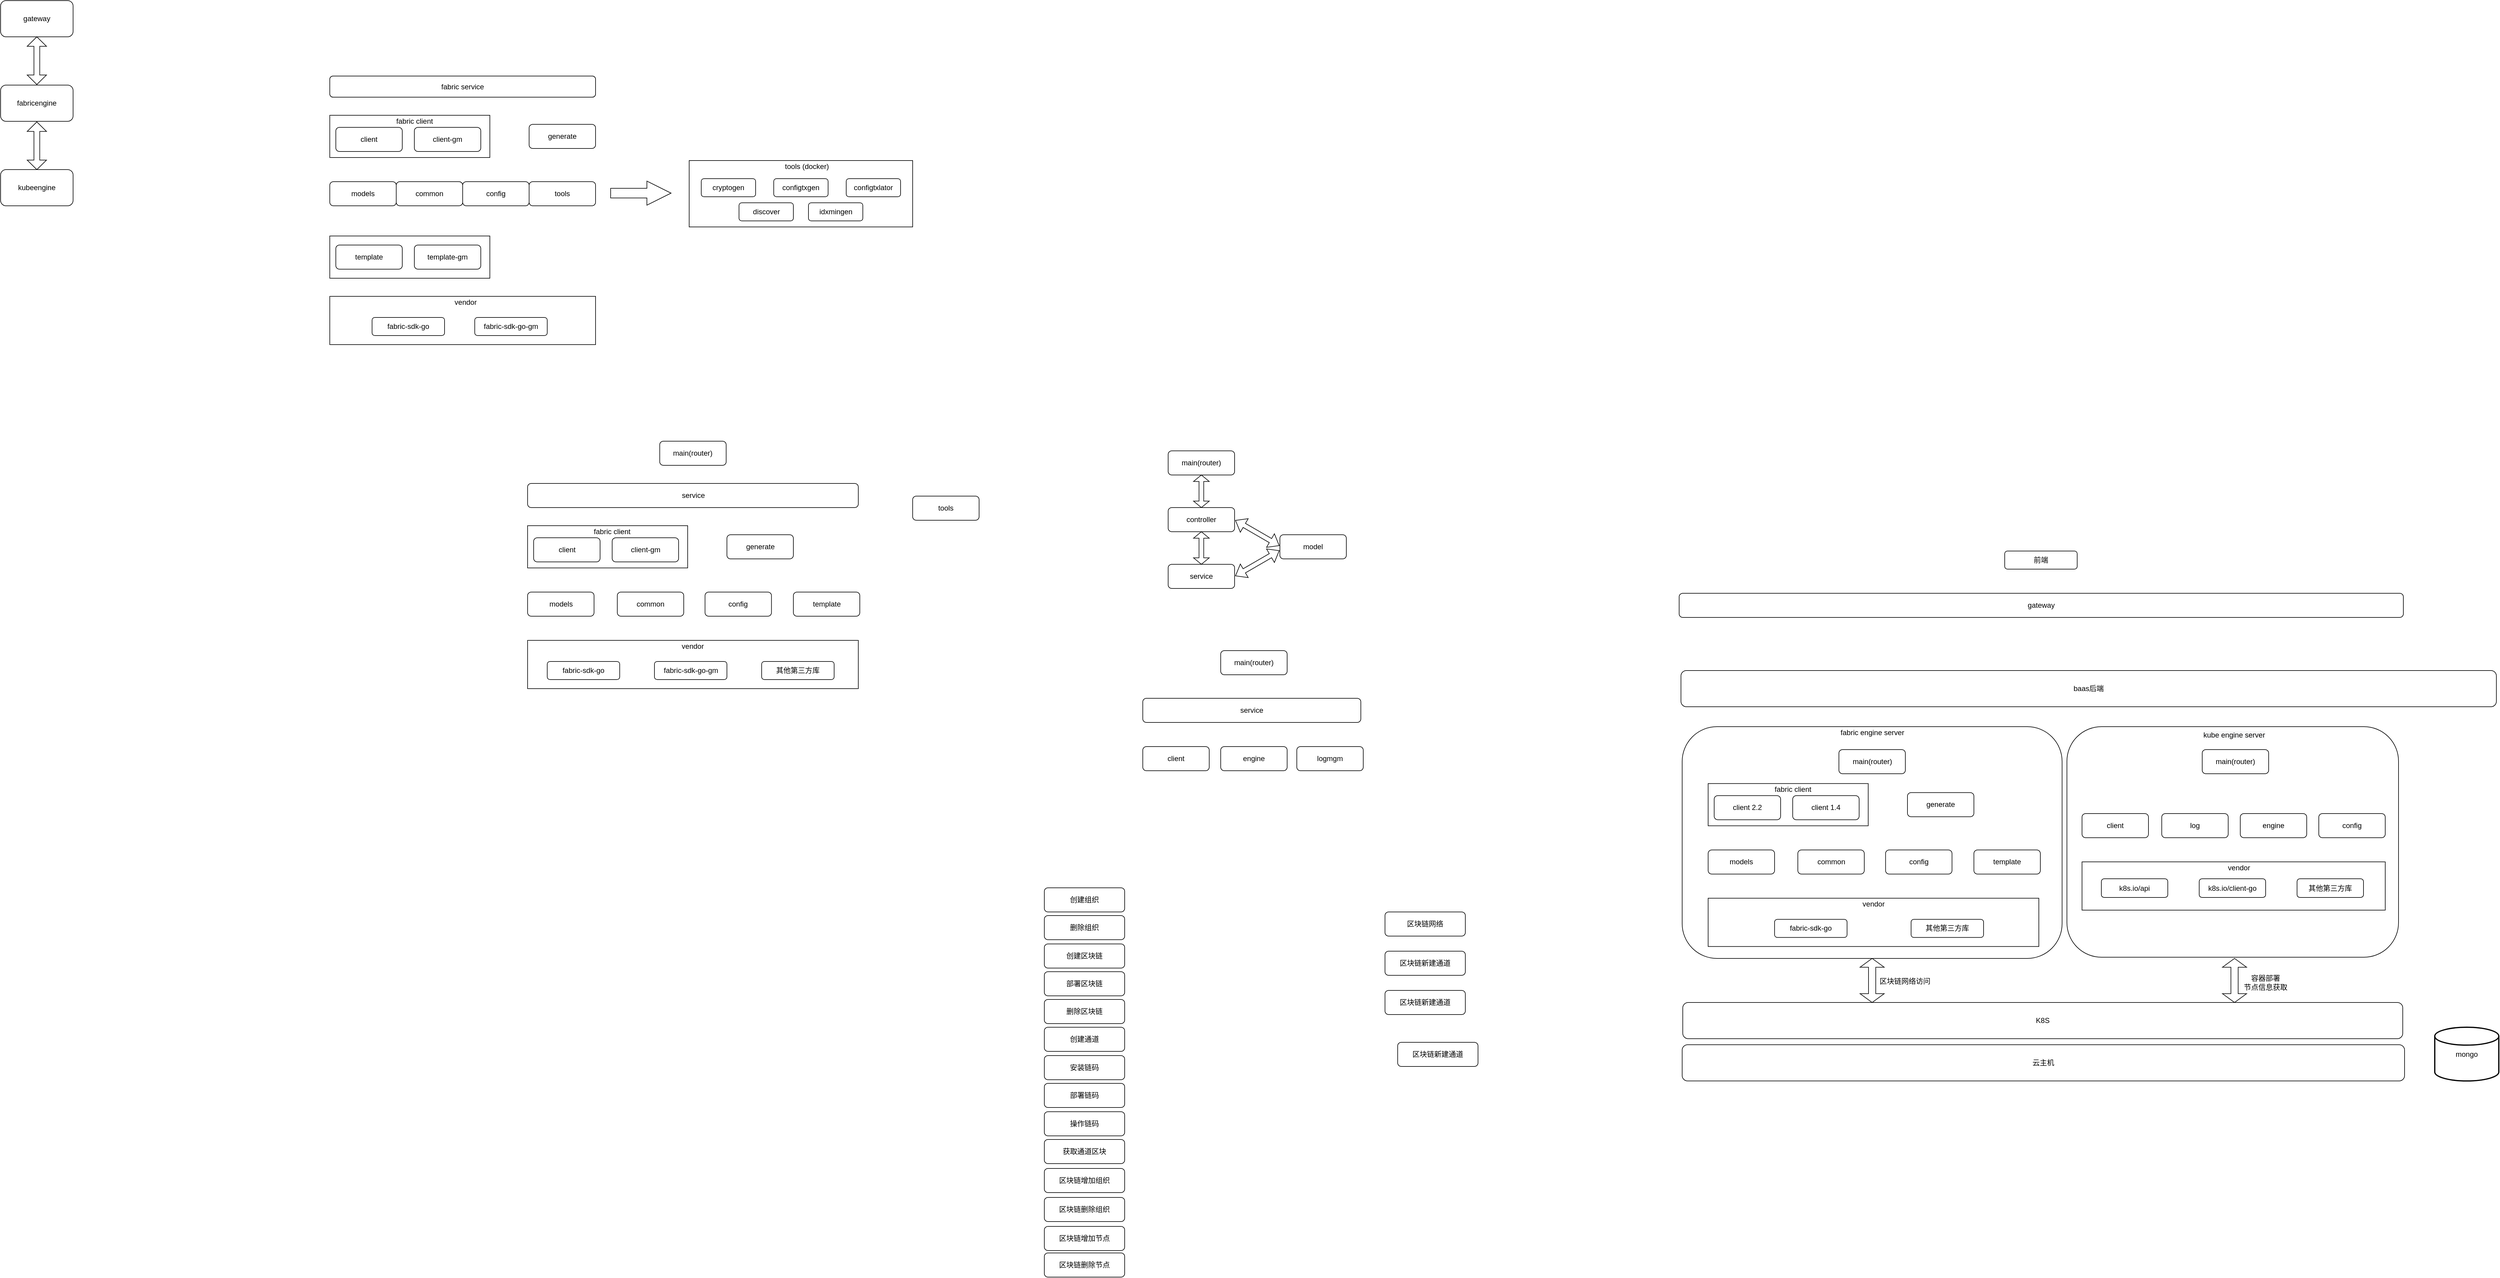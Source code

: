 <mxfile version="14.8.4" type="github" pages="7">
  <diagram id="4O332dbZxjz2SZ_RIFVR" name="框架">
    <mxGraphModel dx="1426" dy="773" grid="0" gridSize="10" guides="1" tooltips="1" connect="1" arrows="1" fold="1" page="1" pageScale="1" pageWidth="850" pageHeight="1100" math="0" shadow="0">
      <root>
        <mxCell id="0" />
        <mxCell id="1" parent="0" />
        <mxCell id="hW7hrUV0_uZZB12w6uu_-83" value="容器部署&lt;br&gt;节点信息获取" style="text;html=1;strokeColor=none;fillColor=none;align=center;verticalAlign=middle;whiteSpace=wrap;rounded=0;" vertex="1" parent="1">
          <mxGeometry x="3747" y="1697" width="86" height="20" as="geometry" />
        </mxCell>
        <mxCell id="AWBpsYUG6O1ACRKMcPw6-42" value="" style="rounded=0;whiteSpace=wrap;html=1;" parent="1" vertex="1">
          <mxGeometry x="585" y="470" width="265" height="70" as="geometry" />
        </mxCell>
        <mxCell id="AWBpsYUG6O1ACRKMcPw6-36" value="" style="rounded=0;whiteSpace=wrap;html=1;" parent="1" vertex="1">
          <mxGeometry x="585" y="270" width="265" height="70" as="geometry" />
        </mxCell>
        <mxCell id="AWBpsYUG6O1ACRKMcPw6-16" value="" style="rounded=0;whiteSpace=wrap;html=1;" parent="1" vertex="1">
          <mxGeometry x="1180" y="345" width="370" height="110" as="geometry" />
        </mxCell>
        <mxCell id="AWBpsYUG6O1ACRKMcPw6-1" value="fabricengine" style="rounded=1;whiteSpace=wrap;html=1;" parent="1" vertex="1">
          <mxGeometry x="40" y="220" width="120" height="60" as="geometry" />
        </mxCell>
        <mxCell id="AWBpsYUG6O1ACRKMcPw6-3" value="gateway&lt;br&gt;" style="rounded=1;whiteSpace=wrap;html=1;" parent="1" vertex="1">
          <mxGeometry x="40" y="80" width="120" height="60" as="geometry" />
        </mxCell>
        <mxCell id="AWBpsYUG6O1ACRKMcPw6-9" value="" style="rounded=0;whiteSpace=wrap;html=1;" parent="1" vertex="1">
          <mxGeometry x="585" y="570" width="440" height="80" as="geometry" />
        </mxCell>
        <mxCell id="AWBpsYUG6O1ACRKMcPw6-11" value="cryptogen" style="rounded=1;whiteSpace=wrap;html=1;" parent="1" vertex="1">
          <mxGeometry x="1200" y="375" width="90" height="30" as="geometry" />
        </mxCell>
        <mxCell id="AWBpsYUG6O1ACRKMcPw6-12" value="configtxgen" style="rounded=1;whiteSpace=wrap;html=1;" parent="1" vertex="1">
          <mxGeometry x="1320" y="375" width="90" height="30" as="geometry" />
        </mxCell>
        <mxCell id="AWBpsYUG6O1ACRKMcPw6-13" value="configtxlator" style="rounded=1;whiteSpace=wrap;html=1;" parent="1" vertex="1">
          <mxGeometry x="1440" y="375" width="90" height="30" as="geometry" />
        </mxCell>
        <mxCell id="AWBpsYUG6O1ACRKMcPw6-14" value="discover" style="rounded=1;whiteSpace=wrap;html=1;" parent="1" vertex="1">
          <mxGeometry x="1262.5" y="415" width="90" height="30" as="geometry" />
        </mxCell>
        <mxCell id="AWBpsYUG6O1ACRKMcPw6-15" value="idxmingen" style="rounded=1;whiteSpace=wrap;html=1;" parent="1" vertex="1">
          <mxGeometry x="1377.5" y="415" width="90" height="30" as="geometry" />
        </mxCell>
        <mxCell id="AWBpsYUG6O1ACRKMcPw6-17" value="tools (docker)" style="text;html=1;strokeColor=none;fillColor=none;align=center;verticalAlign=middle;whiteSpace=wrap;rounded=0;" parent="1" vertex="1">
          <mxGeometry x="1325" y="345" width="100" height="20" as="geometry" />
        </mxCell>
        <mxCell id="AWBpsYUG6O1ACRKMcPw6-18" value="kubeengine" style="rounded=1;whiteSpace=wrap;html=1;" parent="1" vertex="1">
          <mxGeometry x="40" y="360" width="120" height="60" as="geometry" />
        </mxCell>
        <mxCell id="AWBpsYUG6O1ACRKMcPw6-21" style="edgeStyle=orthogonalEdgeStyle;rounded=0;orthogonalLoop=1;jettySize=auto;html=1;exitX=0.5;exitY=1;exitDx=0;exitDy=0;" parent="1" edge="1">
          <mxGeometry relative="1" as="geometry">
            <mxPoint x="100" y="410" as="sourcePoint" />
            <mxPoint x="100" y="410" as="targetPoint" />
          </mxGeometry>
        </mxCell>
        <mxCell id="AWBpsYUG6O1ACRKMcPw6-24" value="fabric-sdk-go" style="rounded=1;whiteSpace=wrap;html=1;" parent="1" vertex="1">
          <mxGeometry x="655" y="605" width="120" height="30" as="geometry" />
        </mxCell>
        <mxCell id="AWBpsYUG6O1ACRKMcPw6-25" value="fabric-sdk-go-gm" style="rounded=1;whiteSpace=wrap;html=1;" parent="1" vertex="1">
          <mxGeometry x="825" y="605" width="120" height="30" as="geometry" />
        </mxCell>
        <mxCell id="AWBpsYUG6O1ACRKMcPw6-26" value="models" style="rounded=1;whiteSpace=wrap;html=1;" parent="1" vertex="1">
          <mxGeometry x="585" y="380" width="110" height="40" as="geometry" />
        </mxCell>
        <mxCell id="AWBpsYUG6O1ACRKMcPw6-27" value="tools" style="rounded=1;whiteSpace=wrap;html=1;" parent="1" vertex="1">
          <mxGeometry x="915" y="380" width="110" height="40" as="geometry" />
        </mxCell>
        <mxCell id="AWBpsYUG6O1ACRKMcPw6-28" value="fabric service" style="rounded=1;whiteSpace=wrap;html=1;" parent="1" vertex="1">
          <mxGeometry x="585" y="205" width="440" height="35" as="geometry" />
        </mxCell>
        <mxCell id="AWBpsYUG6O1ACRKMcPw6-30" value="config" style="rounded=1;whiteSpace=wrap;html=1;" parent="1" vertex="1">
          <mxGeometry x="805" y="380" width="110" height="40" as="geometry" />
        </mxCell>
        <mxCell id="AWBpsYUG6O1ACRKMcPw6-31" value="common" style="rounded=1;whiteSpace=wrap;html=1;" parent="1" vertex="1">
          <mxGeometry x="695" y="380" width="110" height="40" as="geometry" />
        </mxCell>
        <mxCell id="AWBpsYUG6O1ACRKMcPw6-32" value="client" style="rounded=1;whiteSpace=wrap;html=1;" parent="1" vertex="1">
          <mxGeometry x="595" y="290" width="110" height="40" as="geometry" />
        </mxCell>
        <mxCell id="AWBpsYUG6O1ACRKMcPw6-33" value="client-gm" style="rounded=1;whiteSpace=wrap;html=1;" parent="1" vertex="1">
          <mxGeometry x="725" y="290" width="110" height="40" as="geometry" />
        </mxCell>
        <mxCell id="AWBpsYUG6O1ACRKMcPw6-34" value="generate" style="rounded=1;whiteSpace=wrap;html=1;" parent="1" vertex="1">
          <mxGeometry x="915" y="285" width="110" height="40" as="geometry" />
        </mxCell>
        <mxCell id="AWBpsYUG6O1ACRKMcPw6-37" value="fabric client" style="text;html=1;strokeColor=none;fillColor=none;align=center;verticalAlign=middle;whiteSpace=wrap;rounded=0;" parent="1" vertex="1">
          <mxGeometry x="687.5" y="270" width="75" height="20" as="geometry" />
        </mxCell>
        <mxCell id="AWBpsYUG6O1ACRKMcPw6-38" value="vendor" style="text;html=1;strokeColor=none;fillColor=none;align=center;verticalAlign=middle;whiteSpace=wrap;rounded=0;" parent="1" vertex="1">
          <mxGeometry x="790" y="570" width="40" height="20" as="geometry" />
        </mxCell>
        <mxCell id="AWBpsYUG6O1ACRKMcPw6-39" value="" style="html=1;shadow=0;dashed=0;align=center;verticalAlign=middle;shape=mxgraph.arrows2.arrow;dy=0.6;dx=40;notch=0;" parent="1" vertex="1">
          <mxGeometry x="1050" y="379" width="100" height="40" as="geometry" />
        </mxCell>
        <mxCell id="AWBpsYUG6O1ACRKMcPw6-40" value="template" style="rounded=1;whiteSpace=wrap;html=1;" parent="1" vertex="1">
          <mxGeometry x="595" y="485" width="110" height="40" as="geometry" />
        </mxCell>
        <mxCell id="AWBpsYUG6O1ACRKMcPw6-41" value="template-gm" style="rounded=1;whiteSpace=wrap;html=1;" parent="1" vertex="1">
          <mxGeometry x="725" y="485" width="110" height="40" as="geometry" />
        </mxCell>
        <mxCell id="YpB1rWFP9e4cjNuX4pEk-2" value="" style="rounded=0;whiteSpace=wrap;html=1;" parent="1" vertex="1">
          <mxGeometry x="912.5" y="950" width="265" height="70" as="geometry" />
        </mxCell>
        <mxCell id="YpB1rWFP9e4cjNuX4pEk-3" value="" style="rounded=0;whiteSpace=wrap;html=1;" parent="1" vertex="1">
          <mxGeometry x="912.5" y="1140" width="547.5" height="80" as="geometry" />
        </mxCell>
        <mxCell id="YpB1rWFP9e4cjNuX4pEk-4" value="fabric-sdk-go" style="rounded=1;whiteSpace=wrap;html=1;" parent="1" vertex="1">
          <mxGeometry x="945" y="1175" width="120" height="30" as="geometry" />
        </mxCell>
        <mxCell id="YpB1rWFP9e4cjNuX4pEk-5" value="fabric-sdk-go-gm" style="rounded=1;whiteSpace=wrap;html=1;" parent="1" vertex="1">
          <mxGeometry x="1122.5" y="1175" width="120" height="30" as="geometry" />
        </mxCell>
        <mxCell id="YpB1rWFP9e4cjNuX4pEk-6" value="models" style="rounded=1;whiteSpace=wrap;html=1;" parent="1" vertex="1">
          <mxGeometry x="912.5" y="1060" width="110" height="40" as="geometry" />
        </mxCell>
        <mxCell id="YpB1rWFP9e4cjNuX4pEk-7" value="tools" style="rounded=1;whiteSpace=wrap;html=1;" parent="1" vertex="1">
          <mxGeometry x="1550" y="901" width="110" height="40" as="geometry" />
        </mxCell>
        <mxCell id="YpB1rWFP9e4cjNuX4pEk-8" value="config" style="rounded=1;whiteSpace=wrap;html=1;" parent="1" vertex="1">
          <mxGeometry x="1206.25" y="1060" width="110" height="40" as="geometry" />
        </mxCell>
        <mxCell id="YpB1rWFP9e4cjNuX4pEk-9" value="common" style="rounded=1;whiteSpace=wrap;html=1;" parent="1" vertex="1">
          <mxGeometry x="1061" y="1060" width="110" height="40" as="geometry" />
        </mxCell>
        <mxCell id="YpB1rWFP9e4cjNuX4pEk-10" value="client" style="rounded=1;whiteSpace=wrap;html=1;" parent="1" vertex="1">
          <mxGeometry x="922.5" y="970" width="110" height="40" as="geometry" />
        </mxCell>
        <mxCell id="YpB1rWFP9e4cjNuX4pEk-11" value="client-gm" style="rounded=1;whiteSpace=wrap;html=1;" parent="1" vertex="1">
          <mxGeometry x="1052.5" y="970" width="110" height="40" as="geometry" />
        </mxCell>
        <mxCell id="YpB1rWFP9e4cjNuX4pEk-12" value="generate" style="rounded=1;whiteSpace=wrap;html=1;" parent="1" vertex="1">
          <mxGeometry x="1242.5" y="965" width="110" height="40" as="geometry" />
        </mxCell>
        <mxCell id="YpB1rWFP9e4cjNuX4pEk-13" value="fabric client" style="text;html=1;strokeColor=none;fillColor=none;align=center;verticalAlign=middle;whiteSpace=wrap;rounded=0;" parent="1" vertex="1">
          <mxGeometry x="1015" y="950" width="75" height="20" as="geometry" />
        </mxCell>
        <mxCell id="YpB1rWFP9e4cjNuX4pEk-14" value="vendor" style="text;html=1;strokeColor=none;fillColor=none;align=center;verticalAlign=middle;whiteSpace=wrap;rounded=0;" parent="1" vertex="1">
          <mxGeometry x="1166.25" y="1140" width="40" height="20" as="geometry" />
        </mxCell>
        <mxCell id="YpB1rWFP9e4cjNuX4pEk-15" value="template" style="rounded=1;whiteSpace=wrap;html=1;" parent="1" vertex="1">
          <mxGeometry x="1352.5" y="1060" width="110" height="40" as="geometry" />
        </mxCell>
        <mxCell id="YpB1rWFP9e4cjNuX4pEk-17" value="main(router)" style="rounded=1;whiteSpace=wrap;html=1;" parent="1" vertex="1">
          <mxGeometry x="1131.25" y="810" width="110" height="40" as="geometry" />
        </mxCell>
        <mxCell id="YpB1rWFP9e4cjNuX4pEk-18" value="service" style="rounded=1;whiteSpace=wrap;html=1;" parent="1" vertex="1">
          <mxGeometry x="912.5" y="880" width="547.5" height="40" as="geometry" />
        </mxCell>
        <mxCell id="YpB1rWFP9e4cjNuX4pEk-19" value="其他第三方库" style="rounded=1;whiteSpace=wrap;html=1;" parent="1" vertex="1">
          <mxGeometry x="1300" y="1175" width="120" height="30" as="geometry" />
        </mxCell>
        <mxCell id="YpB1rWFP9e4cjNuX4pEk-20" value="" style="shape=doubleArrow;direction=south;whiteSpace=wrap;html=1;" parent="1" vertex="1">
          <mxGeometry x="84" y="140" width="32" height="79" as="geometry" />
        </mxCell>
        <mxCell id="YpB1rWFP9e4cjNuX4pEk-21" value="" style="shape=doubleArrow;direction=south;whiteSpace=wrap;html=1;" parent="1" vertex="1">
          <mxGeometry x="84" y="281" width="32" height="79" as="geometry" />
        </mxCell>
        <mxCell id="YpB1rWFP9e4cjNuX4pEk-22" value="main(router)" style="rounded=1;whiteSpace=wrap;html=1;" parent="1" vertex="1">
          <mxGeometry x="1973" y="826" width="110" height="40" as="geometry" />
        </mxCell>
        <mxCell id="YpB1rWFP9e4cjNuX4pEk-23" value="controller" style="rounded=1;whiteSpace=wrap;html=1;" parent="1" vertex="1">
          <mxGeometry x="1973" y="920" width="110" height="40" as="geometry" />
        </mxCell>
        <mxCell id="YpB1rWFP9e4cjNuX4pEk-24" value="model" style="rounded=1;whiteSpace=wrap;html=1;" parent="1" vertex="1">
          <mxGeometry x="2158" y="965" width="110" height="40" as="geometry" />
        </mxCell>
        <mxCell id="YpB1rWFP9e4cjNuX4pEk-25" value="service" style="rounded=1;whiteSpace=wrap;html=1;" parent="1" vertex="1">
          <mxGeometry x="1973" y="1014" width="110" height="40" as="geometry" />
        </mxCell>
        <mxCell id="YpB1rWFP9e4cjNuX4pEk-26" value="" style="shape=doubleArrow;direction=south;whiteSpace=wrap;html=1;" parent="1" vertex="1">
          <mxGeometry x="2015" y="866" width="26" height="54" as="geometry" />
        </mxCell>
        <mxCell id="YpB1rWFP9e4cjNuX4pEk-27" value="" style="shape=doubleArrow;direction=south;whiteSpace=wrap;html=1;" parent="1" vertex="1">
          <mxGeometry x="2015" y="960" width="26" height="54" as="geometry" />
        </mxCell>
        <mxCell id="YpB1rWFP9e4cjNuX4pEk-28" value="" style="shape=doubleArrow;direction=south;whiteSpace=wrap;html=1;rotation=-60;" parent="1" vertex="1">
          <mxGeometry x="2107.68" y="920.38" width="26" height="83.5" as="geometry" />
        </mxCell>
        <mxCell id="YpB1rWFP9e4cjNuX4pEk-29" value="" style="shape=doubleArrow;direction=south;whiteSpace=wrap;html=1;rotation=-120;" parent="1" vertex="1">
          <mxGeometry x="2107.68" y="970.5" width="26" height="83.5" as="geometry" />
        </mxCell>
        <mxCell id="YpB1rWFP9e4cjNuX4pEk-30" value="client" style="rounded=1;whiteSpace=wrap;html=1;" parent="1" vertex="1">
          <mxGeometry x="1931" y="1316" width="110" height="40" as="geometry" />
        </mxCell>
        <mxCell id="YpB1rWFP9e4cjNuX4pEk-31" value="main(router)" style="rounded=1;whiteSpace=wrap;html=1;" parent="1" vertex="1">
          <mxGeometry x="2060" y="1157" width="110" height="40" as="geometry" />
        </mxCell>
        <mxCell id="YpB1rWFP9e4cjNuX4pEk-32" value="engine" style="rounded=1;whiteSpace=wrap;html=1;" parent="1" vertex="1">
          <mxGeometry x="2060" y="1316" width="110" height="40" as="geometry" />
        </mxCell>
        <mxCell id="YpB1rWFP9e4cjNuX4pEk-33" value="logmgm" style="rounded=1;whiteSpace=wrap;html=1;" parent="1" vertex="1">
          <mxGeometry x="2186" y="1316" width="110" height="40" as="geometry" />
        </mxCell>
        <mxCell id="YpB1rWFP9e4cjNuX4pEk-34" value="service" style="rounded=1;whiteSpace=wrap;html=1;" parent="1" vertex="1">
          <mxGeometry x="1931" y="1236" width="361" height="40" as="geometry" />
        </mxCell>
        <mxCell id="YpB1rWFP9e4cjNuX4pEk-35" value="创建组织" style="rounded=1;whiteSpace=wrap;html=1;" parent="1" vertex="1">
          <mxGeometry x="1768" y="1550" width="133" height="40" as="geometry" />
        </mxCell>
        <mxCell id="YpB1rWFP9e4cjNuX4pEk-36" value="删除组织" style="rounded=1;whiteSpace=wrap;html=1;" parent="1" vertex="1">
          <mxGeometry x="1768" y="1596" width="133" height="40" as="geometry" />
        </mxCell>
        <mxCell id="YpB1rWFP9e4cjNuX4pEk-37" value="创建区块链" style="rounded=1;whiteSpace=wrap;html=1;" parent="1" vertex="1">
          <mxGeometry x="1768" y="1643" width="133" height="40" as="geometry" />
        </mxCell>
        <mxCell id="YpB1rWFP9e4cjNuX4pEk-38" value="部署区块链" style="rounded=1;whiteSpace=wrap;html=1;" parent="1" vertex="1">
          <mxGeometry x="1768" y="1689" width="133" height="40" as="geometry" />
        </mxCell>
        <mxCell id="YpB1rWFP9e4cjNuX4pEk-39" value="删除区块链" style="rounded=1;whiteSpace=wrap;html=1;" parent="1" vertex="1">
          <mxGeometry x="1768" y="1735" width="133" height="40" as="geometry" />
        </mxCell>
        <mxCell id="YpB1rWFP9e4cjNuX4pEk-40" value="创建通道" style="rounded=1;whiteSpace=wrap;html=1;" parent="1" vertex="1">
          <mxGeometry x="1768" y="1781" width="133" height="40" as="geometry" />
        </mxCell>
        <mxCell id="YpB1rWFP9e4cjNuX4pEk-41" value="安装链码" style="rounded=1;whiteSpace=wrap;html=1;" parent="1" vertex="1">
          <mxGeometry x="1768" y="1828" width="133" height="40" as="geometry" />
        </mxCell>
        <mxCell id="YpB1rWFP9e4cjNuX4pEk-42" value="部署链码" style="rounded=1;whiteSpace=wrap;html=1;" parent="1" vertex="1">
          <mxGeometry x="1768" y="1874" width="133" height="40" as="geometry" />
        </mxCell>
        <mxCell id="YpB1rWFP9e4cjNuX4pEk-43" value="操作链码" style="rounded=1;whiteSpace=wrap;html=1;" parent="1" vertex="1">
          <mxGeometry x="1768" y="1921" width="133" height="40" as="geometry" />
        </mxCell>
        <mxCell id="YpB1rWFP9e4cjNuX4pEk-44" value="获取通道区块" style="rounded=1;whiteSpace=wrap;html=1;" parent="1" vertex="1">
          <mxGeometry x="1768" y="1967" width="133" height="40" as="geometry" />
        </mxCell>
        <mxCell id="YpB1rWFP9e4cjNuX4pEk-45" value="区块链增加组织" style="rounded=1;whiteSpace=wrap;html=1;" parent="1" vertex="1">
          <mxGeometry x="1768" y="2015" width="133" height="40" as="geometry" />
        </mxCell>
        <mxCell id="YpB1rWFP9e4cjNuX4pEk-46" value="区块链删除组织" style="rounded=1;whiteSpace=wrap;html=1;" parent="1" vertex="1">
          <mxGeometry x="1768" y="2063" width="133" height="40" as="geometry" />
        </mxCell>
        <mxCell id="YpB1rWFP9e4cjNuX4pEk-47" value="区块链增加节点" style="rounded=1;whiteSpace=wrap;html=1;" parent="1" vertex="1">
          <mxGeometry x="1768" y="2111" width="133" height="40" as="geometry" />
        </mxCell>
        <mxCell id="YpB1rWFP9e4cjNuX4pEk-49" value="区块链删除节点" style="rounded=1;whiteSpace=wrap;html=1;" parent="1" vertex="1">
          <mxGeometry x="1768" y="2155" width="133" height="40" as="geometry" />
        </mxCell>
        <mxCell id="YpB1rWFP9e4cjNuX4pEk-50" value="区块链网络" style="rounded=1;whiteSpace=wrap;html=1;" parent="1" vertex="1">
          <mxGeometry x="2332" y="1590" width="133" height="40" as="geometry" />
        </mxCell>
        <mxCell id="YpB1rWFP9e4cjNuX4pEk-51" value="区块链新建通道" style="rounded=1;whiteSpace=wrap;html=1;" parent="1" vertex="1">
          <mxGeometry x="2332" y="1655" width="133" height="40" as="geometry" />
        </mxCell>
        <mxCell id="YpB1rWFP9e4cjNuX4pEk-52" value="区块链新建通道" style="rounded=1;whiteSpace=wrap;html=1;" parent="1" vertex="1">
          <mxGeometry x="2332" y="1720" width="133" height="40" as="geometry" />
        </mxCell>
        <mxCell id="YpB1rWFP9e4cjNuX4pEk-53" value="区块链新建通道" style="rounded=1;whiteSpace=wrap;html=1;" parent="1" vertex="1">
          <mxGeometry x="2353" y="1806" width="133" height="40" as="geometry" />
        </mxCell>
        <mxCell id="hW7hrUV0_uZZB12w6uu_-1" value="gateway" style="rounded=1;whiteSpace=wrap;html=1;" vertex="1" parent="1">
          <mxGeometry x="2819" y="1062" width="1199" height="40" as="geometry" />
        </mxCell>
        <mxCell id="hW7hrUV0_uZZB12w6uu_-2" value="前端" style="rounded=1;whiteSpace=wrap;html=1;" vertex="1" parent="1">
          <mxGeometry x="3358" y="992" width="120" height="30" as="geometry" />
        </mxCell>
        <mxCell id="hW7hrUV0_uZZB12w6uu_-3" value="baas后端" style="rounded=1;whiteSpace=wrap;html=1;" vertex="1" parent="1">
          <mxGeometry x="2822" y="1190" width="1350" height="60" as="geometry" />
        </mxCell>
        <mxCell id="hW7hrUV0_uZZB12w6uu_-8" value="K8S" style="rounded=1;whiteSpace=wrap;html=1;" vertex="1" parent="1">
          <mxGeometry x="2825" y="1740" width="1192" height="60" as="geometry" />
        </mxCell>
        <mxCell id="hW7hrUV0_uZZB12w6uu_-10" value="云主机" style="rounded=1;whiteSpace=wrap;html=1;" vertex="1" parent="1">
          <mxGeometry x="2824" y="1810" width="1196" height="60" as="geometry" />
        </mxCell>
        <mxCell id="hW7hrUV0_uZZB12w6uu_-11" value="mongo" style="strokeWidth=2;html=1;shape=mxgraph.flowchart.database;whiteSpace=wrap;" vertex="1" parent="1">
          <mxGeometry x="4070" y="1781" width="106" height="89" as="geometry" />
        </mxCell>
        <mxCell id="hW7hrUV0_uZZB12w6uu_-30" value="" style="group" vertex="1" connectable="0" parent="1">
          <mxGeometry x="2824" y="1283" width="629" height="384" as="geometry" />
        </mxCell>
        <mxCell id="hW7hrUV0_uZZB12w6uu_-4" value="" style="rounded=1;whiteSpace=wrap;html=1;" vertex="1" parent="hW7hrUV0_uZZB12w6uu_-30">
          <mxGeometry width="629" height="384" as="geometry" />
        </mxCell>
        <mxCell id="hW7hrUV0_uZZB12w6uu_-12" value="" style="rounded=0;whiteSpace=wrap;html=1;" vertex="1" parent="hW7hrUV0_uZZB12w6uu_-30">
          <mxGeometry x="43" y="94.25" width="265" height="70" as="geometry" />
        </mxCell>
        <mxCell id="hW7hrUV0_uZZB12w6uu_-13" value="" style="rounded=0;whiteSpace=wrap;html=1;" vertex="1" parent="hW7hrUV0_uZZB12w6uu_-30">
          <mxGeometry x="43" y="284.25" width="547.5" height="80" as="geometry" />
        </mxCell>
        <mxCell id="hW7hrUV0_uZZB12w6uu_-14" value="fabric-sdk-go" style="rounded=1;whiteSpace=wrap;html=1;" vertex="1" parent="hW7hrUV0_uZZB12w6uu_-30">
          <mxGeometry x="153" y="319.25" width="120" height="30" as="geometry" />
        </mxCell>
        <mxCell id="hW7hrUV0_uZZB12w6uu_-16" value="models" style="rounded=1;whiteSpace=wrap;html=1;" vertex="1" parent="hW7hrUV0_uZZB12w6uu_-30">
          <mxGeometry x="43" y="204.25" width="110" height="40" as="geometry" />
        </mxCell>
        <mxCell id="hW7hrUV0_uZZB12w6uu_-17" value="config" style="rounded=1;whiteSpace=wrap;html=1;" vertex="1" parent="hW7hrUV0_uZZB12w6uu_-30">
          <mxGeometry x="336.75" y="204.25" width="110" height="40" as="geometry" />
        </mxCell>
        <mxCell id="hW7hrUV0_uZZB12w6uu_-18" value="common" style="rounded=1;whiteSpace=wrap;html=1;" vertex="1" parent="hW7hrUV0_uZZB12w6uu_-30">
          <mxGeometry x="191.5" y="204.25" width="110" height="40" as="geometry" />
        </mxCell>
        <mxCell id="hW7hrUV0_uZZB12w6uu_-19" value="client 2.2" style="rounded=1;whiteSpace=wrap;html=1;" vertex="1" parent="hW7hrUV0_uZZB12w6uu_-30">
          <mxGeometry x="53" y="114.25" width="110" height="40" as="geometry" />
        </mxCell>
        <mxCell id="hW7hrUV0_uZZB12w6uu_-20" value="client 1.4" style="rounded=1;whiteSpace=wrap;html=1;" vertex="1" parent="hW7hrUV0_uZZB12w6uu_-30">
          <mxGeometry x="183" y="114.25" width="110" height="40" as="geometry" />
        </mxCell>
        <mxCell id="hW7hrUV0_uZZB12w6uu_-21" value="generate" style="rounded=1;whiteSpace=wrap;html=1;" vertex="1" parent="hW7hrUV0_uZZB12w6uu_-30">
          <mxGeometry x="373" y="109.25" width="110" height="40" as="geometry" />
        </mxCell>
        <mxCell id="hW7hrUV0_uZZB12w6uu_-22" value="fabric client" style="text;html=1;strokeColor=none;fillColor=none;align=center;verticalAlign=middle;whiteSpace=wrap;rounded=0;" vertex="1" parent="hW7hrUV0_uZZB12w6uu_-30">
          <mxGeometry x="145.5" y="94.25" width="75" height="20" as="geometry" />
        </mxCell>
        <mxCell id="hW7hrUV0_uZZB12w6uu_-23" value="vendor" style="text;html=1;strokeColor=none;fillColor=none;align=center;verticalAlign=middle;whiteSpace=wrap;rounded=0;" vertex="1" parent="hW7hrUV0_uZZB12w6uu_-30">
          <mxGeometry x="296.75" y="284.25" width="40" height="20" as="geometry" />
        </mxCell>
        <mxCell id="hW7hrUV0_uZZB12w6uu_-24" value="template" style="rounded=1;whiteSpace=wrap;html=1;" vertex="1" parent="hW7hrUV0_uZZB12w6uu_-30">
          <mxGeometry x="483" y="204.25" width="110" height="40" as="geometry" />
        </mxCell>
        <mxCell id="hW7hrUV0_uZZB12w6uu_-25" value="其他第三方库" style="rounded=1;whiteSpace=wrap;html=1;" vertex="1" parent="hW7hrUV0_uZZB12w6uu_-30">
          <mxGeometry x="379" y="319.25" width="120" height="30" as="geometry" />
        </mxCell>
        <mxCell id="hW7hrUV0_uZZB12w6uu_-27" value="main(router)" style="rounded=1;whiteSpace=wrap;html=1;" vertex="1" parent="hW7hrUV0_uZZB12w6uu_-30">
          <mxGeometry x="259.5" y="38" width="110" height="40" as="geometry" />
        </mxCell>
        <mxCell id="hW7hrUV0_uZZB12w6uu_-28" value="fabric engine server" style="text;html=1;strokeColor=none;fillColor=none;align=center;verticalAlign=middle;whiteSpace=wrap;rounded=0;" vertex="1" parent="hW7hrUV0_uZZB12w6uu_-30">
          <mxGeometry x="233.5" width="162" height="20" as="geometry" />
        </mxCell>
        <mxCell id="hW7hrUV0_uZZB12w6uu_-29" style="edgeStyle=orthogonalEdgeStyle;rounded=0;orthogonalLoop=1;jettySize=auto;html=1;exitX=0.5;exitY=1;exitDx=0;exitDy=0;" edge="1" parent="hW7hrUV0_uZZB12w6uu_-30" source="hW7hrUV0_uZZB12w6uu_-4" target="hW7hrUV0_uZZB12w6uu_-4">
          <mxGeometry relative="1" as="geometry" />
        </mxCell>
        <mxCell id="hW7hrUV0_uZZB12w6uu_-80" value="" style="group" vertex="1" connectable="0" parent="1">
          <mxGeometry x="3461" y="1283" width="549" height="382" as="geometry" />
        </mxCell>
        <mxCell id="hW7hrUV0_uZZB12w6uu_-7" value="" style="rounded=1;whiteSpace=wrap;html=1;" vertex="1" parent="hW7hrUV0_uZZB12w6uu_-80">
          <mxGeometry width="549" height="382" as="geometry" />
        </mxCell>
        <mxCell id="hW7hrUV0_uZZB12w6uu_-6" value="&lt;span style=&quot;color: rgb(0 , 0 , 0) ; font-family: &amp;#34;helvetica&amp;#34; ; font-size: 12px ; font-style: normal ; font-weight: 400 ; letter-spacing: normal ; text-align: center ; text-indent: 0px ; text-transform: none ; word-spacing: 0px ; background-color: rgb(248 , 249 , 250) ; display: inline ; float: none&quot;&gt;kube engine server&lt;/span&gt;" style="text;whiteSpace=wrap;html=1;" vertex="1" parent="hW7hrUV0_uZZB12w6uu_-80">
          <mxGeometry x="224" width="122.5" height="28" as="geometry" />
        </mxCell>
        <mxCell id="hW7hrUV0_uZZB12w6uu_-50" value="main(router)" style="rounded=1;whiteSpace=wrap;html=1;" vertex="1" parent="hW7hrUV0_uZZB12w6uu_-80">
          <mxGeometry x="224" y="38" width="110" height="40" as="geometry" />
        </mxCell>
        <mxCell id="hW7hrUV0_uZZB12w6uu_-51" value="client" style="rounded=1;whiteSpace=wrap;html=1;" vertex="1" parent="hW7hrUV0_uZZB12w6uu_-80">
          <mxGeometry x="25" y="144" width="110" height="40" as="geometry" />
        </mxCell>
        <mxCell id="hW7hrUV0_uZZB12w6uu_-52" value="log" style="rounded=1;whiteSpace=wrap;html=1;" vertex="1" parent="hW7hrUV0_uZZB12w6uu_-80">
          <mxGeometry x="157" y="144" width="110" height="40" as="geometry" />
        </mxCell>
        <mxCell id="hW7hrUV0_uZZB12w6uu_-53" value="engine" style="rounded=1;whiteSpace=wrap;html=1;" vertex="1" parent="hW7hrUV0_uZZB12w6uu_-80">
          <mxGeometry x="287" y="144" width="110" height="40" as="geometry" />
        </mxCell>
        <mxCell id="hW7hrUV0_uZZB12w6uu_-54" value="" style="rounded=0;whiteSpace=wrap;html=1;" vertex="1" parent="hW7hrUV0_uZZB12w6uu_-80">
          <mxGeometry x="25" y="224" width="502" height="80" as="geometry" />
        </mxCell>
        <mxCell id="hW7hrUV0_uZZB12w6uu_-73" value="vendor" style="text;html=1;strokeColor=none;fillColor=none;align=center;verticalAlign=middle;whiteSpace=wrap;rounded=0;" vertex="1" parent="hW7hrUV0_uZZB12w6uu_-80">
          <mxGeometry x="265" y="224" width="40" height="20" as="geometry" />
        </mxCell>
        <mxCell id="hW7hrUV0_uZZB12w6uu_-75" value="k8s.io/api" style="rounded=1;whiteSpace=wrap;html=1;" vertex="1" parent="hW7hrUV0_uZZB12w6uu_-80">
          <mxGeometry x="57" y="252" width="110" height="31" as="geometry" />
        </mxCell>
        <mxCell id="hW7hrUV0_uZZB12w6uu_-76" value="k8s.io/client-go" style="rounded=1;whiteSpace=wrap;html=1;" vertex="1" parent="hW7hrUV0_uZZB12w6uu_-80">
          <mxGeometry x="219" y="252" width="110" height="31" as="geometry" />
        </mxCell>
        <mxCell id="hW7hrUV0_uZZB12w6uu_-77" value="其他第三方库" style="rounded=1;whiteSpace=wrap;html=1;" vertex="1" parent="hW7hrUV0_uZZB12w6uu_-80">
          <mxGeometry x="381" y="252" width="110" height="31" as="geometry" />
        </mxCell>
        <mxCell id="hW7hrUV0_uZZB12w6uu_-79" value="config" style="rounded=1;whiteSpace=wrap;html=1;" vertex="1" parent="hW7hrUV0_uZZB12w6uu_-80">
          <mxGeometry x="417" y="144" width="110" height="40" as="geometry" />
        </mxCell>
        <mxCell id="hW7hrUV0_uZZB12w6uu_-82" value="" style="shape=doubleArrow;direction=south;whiteSpace=wrap;html=1;" vertex="1" parent="1">
          <mxGeometry x="3718.5" y="1667" width="40" height="73" as="geometry" />
        </mxCell>
        <mxCell id="hW7hrUV0_uZZB12w6uu_-85" value="" style="shape=doubleArrow;direction=south;whiteSpace=wrap;html=1;" vertex="1" parent="1">
          <mxGeometry x="3118.5" y="1667" width="40" height="73" as="geometry" />
        </mxCell>
        <mxCell id="hW7hrUV0_uZZB12w6uu_-86" value="区块链网络访问" style="text;html=1;strokeColor=none;fillColor=none;align=center;verticalAlign=middle;whiteSpace=wrap;rounded=0;" vertex="1" parent="1">
          <mxGeometry x="3147" y="1695" width="92" height="20" as="geometry" />
        </mxCell>
      </root>
    </mxGraphModel>
  </diagram>
  <diagram id="Ht5ad0jB9F0IEHcvdERb" name="文件目录">
    <mxGraphModel dx="1026" dy="521" grid="1" gridSize="10" guides="1" tooltips="1" connect="1" arrows="1" fold="1" page="1" pageScale="1" pageWidth="850" pageHeight="1100" math="0" shadow="0">
      <root>
        <mxCell id="K3c31UwAeXaa2C5wNBHY-0" />
        <mxCell id="K3c31UwAeXaa2C5wNBHY-1" parent="K3c31UwAeXaa2C5wNBHY-0" />
        <mxCell id="cV8B6gMV1Za4FO06hOwl-19" style="edgeStyle=none;rounded=0;orthogonalLoop=1;jettySize=auto;html=1;exitX=0.5;exitY=1;exitDx=0;exitDy=0;entryX=0.5;entryY=0;entryDx=0;entryDy=0;" parent="K3c31UwAeXaa2C5wNBHY-1" source="cV8B6gMV1Za4FO06hOwl-0" target="cV8B6gMV1Za4FO06hOwl-17" edge="1">
          <mxGeometry relative="1" as="geometry" />
        </mxCell>
        <mxCell id="cV8B6gMV1Za4FO06hOwl-0" value="accountName" style="rounded=0;whiteSpace=wrap;html=1;" parent="K3c31UwAeXaa2C5wNBHY-1" vertex="1">
          <mxGeometry x="690" y="120" width="120" height="30" as="geometry" />
        </mxCell>
        <mxCell id="cV8B6gMV1Za4FO06hOwl-10" style="rounded=0;orthogonalLoop=1;jettySize=auto;html=1;entryX=0.5;entryY=0;entryDx=0;entryDy=0;exitX=0.5;exitY=1;exitDx=0;exitDy=0;" parent="K3c31UwAeXaa2C5wNBHY-1" source="cV8B6gMV1Za4FO06hOwl-1" target="cV8B6gMV1Za4FO06hOwl-4" edge="1">
          <mxGeometry relative="1" as="geometry" />
        </mxCell>
        <mxCell id="cV8B6gMV1Za4FO06hOwl-11" style="edgeStyle=none;rounded=0;orthogonalLoop=1;jettySize=auto;html=1;exitX=0.5;exitY=1;exitDx=0;exitDy=0;entryX=0.5;entryY=0;entryDx=0;entryDy=0;" parent="K3c31UwAeXaa2C5wNBHY-1" source="cV8B6gMV1Za4FO06hOwl-1" target="cV8B6gMV1Za4FO06hOwl-5" edge="1">
          <mxGeometry relative="1" as="geometry" />
        </mxCell>
        <mxCell id="cV8B6gMV1Za4FO06hOwl-1" value="accountName" style="rounded=0;whiteSpace=wrap;html=1;" parent="K3c31UwAeXaa2C5wNBHY-1" vertex="1">
          <mxGeometry x="310" y="120" width="120" height="30" as="geometry" />
        </mxCell>
        <mxCell id="cV8B6gMV1Za4FO06hOwl-20" style="edgeStyle=none;rounded=0;orthogonalLoop=1;jettySize=auto;html=1;exitX=0.5;exitY=1;exitDx=0;exitDy=0;entryX=0.5;entryY=0;entryDx=0;entryDy=0;" parent="K3c31UwAeXaa2C5wNBHY-1" source="cV8B6gMV1Za4FO06hOwl-2" target="cV8B6gMV1Za4FO06hOwl-18" edge="1">
          <mxGeometry relative="1" as="geometry" />
        </mxCell>
        <mxCell id="cV8B6gMV1Za4FO06hOwl-2" value="accountName" style="rounded=0;whiteSpace=wrap;html=1;" parent="K3c31UwAeXaa2C5wNBHY-1" vertex="1">
          <mxGeometry x="900" y="120" width="120" height="30" as="geometry" />
        </mxCell>
        <mxCell id="cV8B6gMV1Za4FO06hOwl-3" value="chainName" style="rounded=0;whiteSpace=wrap;html=1;" parent="K3c31UwAeXaa2C5wNBHY-1" vertex="1">
          <mxGeometry x="190" y="280" width="120" height="30" as="geometry" />
        </mxCell>
        <mxCell id="cV8B6gMV1Za4FO06hOwl-12" style="edgeStyle=none;rounded=0;orthogonalLoop=1;jettySize=auto;html=1;exitX=0.5;exitY=1;exitDx=0;exitDy=0;entryX=0.5;entryY=0;entryDx=0;entryDy=0;" parent="K3c31UwAeXaa2C5wNBHY-1" source="cV8B6gMV1Za4FO06hOwl-4" target="cV8B6gMV1Za4FO06hOwl-3" edge="1">
          <mxGeometry relative="1" as="geometry" />
        </mxCell>
        <mxCell id="cV8B6gMV1Za4FO06hOwl-4" value="channel-artifacts" style="rounded=0;whiteSpace=wrap;html=1;" parent="K3c31UwAeXaa2C5wNBHY-1" vertex="1">
          <mxGeometry x="190" y="200" width="120" height="30" as="geometry" />
        </mxCell>
        <mxCell id="cV8B6gMV1Za4FO06hOwl-13" style="edgeStyle=none;rounded=0;orthogonalLoop=1;jettySize=auto;html=1;exitX=0.5;exitY=1;exitDx=0;exitDy=0;entryX=0.5;entryY=0;entryDx=0;entryDy=0;" parent="K3c31UwAeXaa2C5wNBHY-1" source="cV8B6gMV1Za4FO06hOwl-5" target="cV8B6gMV1Za4FO06hOwl-6" edge="1">
          <mxGeometry relative="1" as="geometry" />
        </mxCell>
        <mxCell id="cV8B6gMV1Za4FO06hOwl-14" style="edgeStyle=none;rounded=0;orthogonalLoop=1;jettySize=auto;html=1;exitX=0.5;exitY=1;exitDx=0;exitDy=0;entryX=0.5;entryY=0;entryDx=0;entryDy=0;" parent="K3c31UwAeXaa2C5wNBHY-1" source="cV8B6gMV1Za4FO06hOwl-5" target="cV8B6gMV1Za4FO06hOwl-7" edge="1">
          <mxGeometry relative="1" as="geometry" />
        </mxCell>
        <mxCell id="cV8B6gMV1Za4FO06hOwl-5" value="org-artifacts" style="rounded=0;whiteSpace=wrap;html=1;" parent="K3c31UwAeXaa2C5wNBHY-1" vertex="1">
          <mxGeometry x="440" y="200" width="120" height="30" as="geometry" />
        </mxCell>
        <mxCell id="cV8B6gMV1Za4FO06hOwl-15" style="edgeStyle=none;rounded=0;orthogonalLoop=1;jettySize=auto;html=1;exitX=0.5;exitY=1;exitDx=0;exitDy=0;entryX=0.5;entryY=0;entryDx=0;entryDy=0;" parent="K3c31UwAeXaa2C5wNBHY-1" source="cV8B6gMV1Za4FO06hOwl-6" target="cV8B6gMV1Za4FO06hOwl-8" edge="1">
          <mxGeometry relative="1" as="geometry" />
        </mxCell>
        <mxCell id="cV8B6gMV1Za4FO06hOwl-6" value="orderer-artifacts" style="rounded=0;whiteSpace=wrap;html=1;" parent="K3c31UwAeXaa2C5wNBHY-1" vertex="1">
          <mxGeometry x="365" y="280" width="120" height="30" as="geometry" />
        </mxCell>
        <mxCell id="cV8B6gMV1Za4FO06hOwl-16" style="edgeStyle=none;rounded=0;orthogonalLoop=1;jettySize=auto;html=1;exitX=0.5;exitY=1;exitDx=0;exitDy=0;entryX=0.5;entryY=0;entryDx=0;entryDy=0;" parent="K3c31UwAeXaa2C5wNBHY-1" source="cV8B6gMV1Za4FO06hOwl-7" target="cV8B6gMV1Za4FO06hOwl-9" edge="1">
          <mxGeometry relative="1" as="geometry" />
        </mxCell>
        <mxCell id="cV8B6gMV1Za4FO06hOwl-7" value="peer-artifacts" style="rounded=0;whiteSpace=wrap;html=1;" parent="K3c31UwAeXaa2C5wNBHY-1" vertex="1">
          <mxGeometry x="530" y="280" width="120" height="30" as="geometry" />
        </mxCell>
        <mxCell id="cV8B6gMV1Za4FO06hOwl-8" value="ordererOrgName" style="rounded=0;whiteSpace=wrap;html=1;" parent="K3c31UwAeXaa2C5wNBHY-1" vertex="1">
          <mxGeometry x="365" y="360" width="120" height="30" as="geometry" />
        </mxCell>
        <mxCell id="cV8B6gMV1Za4FO06hOwl-9" value="peerOrgName" style="rounded=0;whiteSpace=wrap;html=1;" parent="K3c31UwAeXaa2C5wNBHY-1" vertex="1">
          <mxGeometry x="530" y="360" width="120" height="30" as="geometry" />
        </mxCell>
        <mxCell id="cV8B6gMV1Za4FO06hOwl-17" value="chainName" style="rounded=0;whiteSpace=wrap;html=1;" parent="K3c31UwAeXaa2C5wNBHY-1" vertex="1">
          <mxGeometry x="690" y="200" width="120" height="30" as="geometry" />
        </mxCell>
        <mxCell id="cV8B6gMV1Za4FO06hOwl-18" value="chainName" style="rounded=0;whiteSpace=wrap;html=1;" parent="K3c31UwAeXaa2C5wNBHY-1" vertex="1">
          <mxGeometry x="900" y="200" width="120" height="30" as="geometry" />
        </mxCell>
        <mxCell id="iDAbwn3xDW4LlBX44mfe-1" style="edgeStyle=none;rounded=0;orthogonalLoop=1;jettySize=auto;html=1;exitX=0.5;exitY=1;exitDx=0;exitDy=0;entryX=0.5;entryY=0;entryDx=0;entryDy=0;" parent="K3c31UwAeXaa2C5wNBHY-1" source="iDAbwn3xDW4LlBX44mfe-0" target="cV8B6gMV1Za4FO06hOwl-1" edge="1">
          <mxGeometry relative="1" as="geometry" />
        </mxCell>
        <mxCell id="iDAbwn3xDW4LlBX44mfe-0" value="baas-artifacts" style="rounded=0;whiteSpace=wrap;html=1;" parent="K3c31UwAeXaa2C5wNBHY-1" vertex="1">
          <mxGeometry x="310" y="40" width="120" height="30" as="geometry" />
        </mxCell>
        <mxCell id="iDAbwn3xDW4LlBX44mfe-3" style="edgeStyle=none;rounded=0;orthogonalLoop=1;jettySize=auto;html=1;exitX=0.5;exitY=1;exitDx=0;exitDy=0;entryX=0.5;entryY=0;entryDx=0;entryDy=0;" parent="K3c31UwAeXaa2C5wNBHY-1" source="iDAbwn3xDW4LlBX44mfe-2" target="cV8B6gMV1Za4FO06hOwl-0" edge="1">
          <mxGeometry relative="1" as="geometry" />
        </mxCell>
        <mxCell id="iDAbwn3xDW4LlBX44mfe-2" value="baas-k8s-config" style="rounded=0;whiteSpace=wrap;html=1;" parent="K3c31UwAeXaa2C5wNBHY-1" vertex="1">
          <mxGeometry x="690" y="40" width="120" height="30" as="geometry" />
        </mxCell>
        <mxCell id="iDAbwn3xDW4LlBX44mfe-4" value="baas-fabric-data" style="rounded=0;whiteSpace=wrap;html=1;" parent="K3c31UwAeXaa2C5wNBHY-1" vertex="1">
          <mxGeometry x="900" y="40" width="120" height="30" as="geometry" />
        </mxCell>
        <mxCell id="H5mi-u0W2vnvrC1jFvkL-0" style="edgeStyle=none;rounded=0;orthogonalLoop=1;jettySize=auto;html=1;exitX=0.5;exitY=1;exitDx=0;exitDy=0;entryX=0.5;entryY=0;entryDx=0;entryDy=0;" parent="K3c31UwAeXaa2C5wNBHY-1" edge="1">
          <mxGeometry relative="1" as="geometry">
            <mxPoint x="959.41" y="70" as="sourcePoint" />
            <mxPoint x="959.41" y="120" as="targetPoint" />
          </mxGeometry>
        </mxCell>
        <mxCell id="w5JTdY9b6twJQySbLAj_-0" value="crypto-config" style="rounded=0;whiteSpace=wrap;html=1;" parent="K3c31UwAeXaa2C5wNBHY-1" vertex="1">
          <mxGeometry x="365" y="440" width="120" height="30" as="geometry" />
        </mxCell>
        <mxCell id="w5JTdY9b6twJQySbLAj_-1" value="crypto-config" style="rounded=0;whiteSpace=wrap;html=1;" parent="K3c31UwAeXaa2C5wNBHY-1" vertex="1">
          <mxGeometry x="530" y="440" width="120" height="30" as="geometry" />
        </mxCell>
        <mxCell id="w5JTdY9b6twJQySbLAj_-2" style="edgeStyle=none;rounded=0;orthogonalLoop=1;jettySize=auto;html=1;exitX=0.5;exitY=1;exitDx=0;exitDy=0;entryX=0.5;entryY=0;entryDx=0;entryDy=0;" parent="K3c31UwAeXaa2C5wNBHY-1" edge="1">
          <mxGeometry relative="1" as="geometry">
            <mxPoint x="424" y="390" as="sourcePoint" />
            <mxPoint x="424" y="440" as="targetPoint" />
          </mxGeometry>
        </mxCell>
        <mxCell id="w5JTdY9b6twJQySbLAj_-3" style="edgeStyle=none;rounded=0;orthogonalLoop=1;jettySize=auto;html=1;exitX=0.5;exitY=1;exitDx=0;exitDy=0;entryX=0.5;entryY=0;entryDx=0;entryDy=0;" parent="K3c31UwAeXaa2C5wNBHY-1" edge="1">
          <mxGeometry relative="1" as="geometry">
            <mxPoint x="589.5" y="390" as="sourcePoint" />
            <mxPoint x="589.5" y="440" as="targetPoint" />
          </mxGeometry>
        </mxCell>
        <mxCell id="w5JTdY9b6twJQySbLAj_-4" value="ordererOrganizations" style="rounded=0;whiteSpace=wrap;html=1;fillColor=#FFFF99;" parent="K3c31UwAeXaa2C5wNBHY-1" vertex="1">
          <mxGeometry x="360" y="520" width="120" height="30" as="geometry" />
        </mxCell>
        <mxCell id="w5JTdY9b6twJQySbLAj_-5" value="peerOrganizations" style="rounded=0;whiteSpace=wrap;html=1;fillColor=#FFFF99;" parent="K3c31UwAeXaa2C5wNBHY-1" vertex="1">
          <mxGeometry x="530" y="520" width="120" height="30" as="geometry" />
        </mxCell>
        <mxCell id="w5JTdY9b6twJQySbLAj_-6" style="edgeStyle=none;rounded=0;orthogonalLoop=1;jettySize=auto;html=1;exitX=0.5;exitY=1;exitDx=0;exitDy=0;entryX=0.5;entryY=0;entryDx=0;entryDy=0;" parent="K3c31UwAeXaa2C5wNBHY-1" edge="1">
          <mxGeometry relative="1" as="geometry">
            <mxPoint x="424.5" y="470" as="sourcePoint" />
            <mxPoint x="424.5" y="520" as="targetPoint" />
          </mxGeometry>
        </mxCell>
        <mxCell id="w5JTdY9b6twJQySbLAj_-7" style="edgeStyle=none;rounded=0;orthogonalLoop=1;jettySize=auto;html=1;exitX=0.5;exitY=1;exitDx=0;exitDy=0;entryX=0.5;entryY=0;entryDx=0;entryDy=0;" parent="K3c31UwAeXaa2C5wNBHY-1" edge="1">
          <mxGeometry relative="1" as="geometry">
            <mxPoint x="589.5" y="470" as="sourcePoint" />
            <mxPoint x="589.5" y="520" as="targetPoint" />
          </mxGeometry>
        </mxCell>
        <mxCell id="cpEv3jDcuf5JKcGwue9i-0" value="channel-artifacts" style="rounded=0;whiteSpace=wrap;html=1;fillColor=#FFFF99;" parent="K3c31UwAeXaa2C5wNBHY-1" vertex="1">
          <mxGeometry x="190" y="360" width="120" height="30" as="geometry" />
        </mxCell>
        <mxCell id="cpEv3jDcuf5JKcGwue9i-1" style="edgeStyle=none;rounded=0;orthogonalLoop=1;jettySize=auto;html=1;exitX=0.5;exitY=1;exitDx=0;exitDy=0;entryX=0.5;entryY=0;entryDx=0;entryDy=0;" parent="K3c31UwAeXaa2C5wNBHY-1" edge="1">
          <mxGeometry relative="1" as="geometry">
            <mxPoint x="249.5" y="310" as="sourcePoint" />
            <mxPoint x="249.5" y="360" as="targetPoint" />
          </mxGeometry>
        </mxCell>
      </root>
    </mxGraphModel>
  </diagram>
  <diagram id="8GjAsE2chLzr-aMcd3bZ" name="model">
    <mxGraphModel dx="1026" dy="521" grid="1" gridSize="10" guides="1" tooltips="1" connect="1" arrows="1" fold="1" page="1" pageScale="1" pageWidth="850" pageHeight="1100" math="0" shadow="0">
      <root>
        <mxCell id="XqXB5q3zeNF1mttw59RG-0" />
        <mxCell id="XqXB5q3zeNF1mttw59RG-1" parent="XqXB5q3zeNF1mttw59RG-0" />
        <mxCell id="XqXB5q3zeNF1mttw59RG-2" value="FabricChain" style="swimlane;fontStyle=0;childLayout=stackLayout;horizontal=1;startSize=26;fillColor=none;horizontalStack=0;resizeParent=1;resizeParentMax=0;resizeLast=0;collapsible=1;marginBottom=0;" parent="XqXB5q3zeNF1mttw59RG-1" vertex="1">
          <mxGeometry x="120" y="90" width="140" height="260" as="geometry" />
        </mxCell>
        <mxCell id="XqXB5q3zeNF1mttw59RG-3" value="ChainName     string" style="text;strokeColor=none;fillColor=none;align=left;verticalAlign=top;spacingLeft=4;spacingRight=4;overflow=hidden;rotatable=0;points=[[0,0.5],[1,0.5]];portConstraint=eastwest;" parent="XqXB5q3zeNF1mttw59RG-2" vertex="1">
          <mxGeometry y="26" width="140" height="26" as="geometry" />
        </mxCell>
        <mxCell id="XqXB5q3zeNF1mttw59RG-4" value="Account       string" style="text;strokeColor=none;fillColor=none;align=left;verticalAlign=top;spacingLeft=4;spacingRight=4;overflow=hidden;rotatable=0;points=[[0,0.5],[1,0.5]];portConstraint=eastwest;" parent="XqXB5q3zeNF1mttw59RG-2" vertex="1">
          <mxGeometry y="52" width="140" height="26" as="geometry" />
        </mxCell>
        <mxCell id="XqXB5q3zeNF1mttw59RG-6" value="Consensus     string" style="text;strokeColor=none;fillColor=none;align=left;verticalAlign=top;spacingLeft=4;spacingRight=4;overflow=hidden;rotatable=0;points=[[0,0.5],[1,0.5]];portConstraint=eastwest;" parent="XqXB5q3zeNF1mttw59RG-2" vertex="1">
          <mxGeometry y="78" width="140" height="26" as="geometry" />
        </mxCell>
        <mxCell id="XqXB5q3zeNF1mttw59RG-7" value="PeersOrgs     []string" style="text;strokeColor=none;fillColor=none;align=left;verticalAlign=top;spacingLeft=4;spacingRight=4;overflow=hidden;rotatable=0;points=[[0,0.5],[1,0.5]];portConstraint=eastwest;" parent="XqXB5q3zeNF1mttw59RG-2" vertex="1">
          <mxGeometry y="104" width="140" height="26" as="geometry" />
        </mxCell>
        <mxCell id="XqXB5q3zeNF1mttw59RG-8" value="OrderCount    int" style="text;strokeColor=none;fillColor=none;align=left;verticalAlign=top;spacingLeft=4;spacingRight=4;overflow=hidden;rotatable=0;points=[[0,0.5],[1,0.5]];portConstraint=eastwest;" parent="XqXB5q3zeNF1mttw59RG-2" vertex="1">
          <mxGeometry y="130" width="140" height="26" as="geometry" />
        </mxCell>
        <mxCell id="XqXB5q3zeNF1mttw59RG-9" value="PeerCount     int " style="text;strokeColor=none;fillColor=none;align=left;verticalAlign=top;spacingLeft=4;spacingRight=4;overflow=hidden;rotatable=0;points=[[0,0.5],[1,0.5]];portConstraint=eastwest;" parent="XqXB5q3zeNF1mttw59RG-2" vertex="1">
          <mxGeometry y="156" width="140" height="26" as="geometry" />
        </mxCell>
        <mxCell id="XqXB5q3zeNF1mttw59RG-10" value="ChannelName   string " style="text;strokeColor=none;fillColor=none;align=left;verticalAlign=top;spacingLeft=4;spacingRight=4;overflow=hidden;rotatable=0;points=[[0,0.5],[1,0.5]];portConstraint=eastwest;" parent="XqXB5q3zeNF1mttw59RG-2" vertex="1">
          <mxGeometry y="182" width="140" height="26" as="geometry" />
        </mxCell>
        <mxCell id="XqXB5q3zeNF1mttw59RG-11" value="TlsEnabled    string " style="text;strokeColor=none;fillColor=none;align=left;verticalAlign=top;spacingLeft=4;spacingRight=4;overflow=hidden;rotatable=0;points=[[0,0.5],[1,0.5]];portConstraint=eastwest;" parent="XqXB5q3zeNF1mttw59RG-2" vertex="1">
          <mxGeometry y="208" width="140" height="26" as="geometry" />
        </mxCell>
        <mxCell id="XqXB5q3zeNF1mttw59RG-5" value="FabricVersion string " style="text;strokeColor=none;fillColor=none;align=left;verticalAlign=top;spacingLeft=4;spacingRight=4;overflow=hidden;rotatable=0;points=[[0,0.5],[1,0.5]];portConstraint=eastwest;" parent="XqXB5q3zeNF1mttw59RG-2" vertex="1">
          <mxGeometry y="234" width="140" height="26" as="geometry" />
        </mxCell>
      </root>
    </mxGraphModel>
  </diagram>
  <diagram id="8rHBjVj3i79vVFGWgyCA" name="广燃">
    <mxGraphModel dx="1026" dy="521" grid="0" gridSize="10" guides="1" tooltips="1" connect="1" arrows="1" fold="1" page="1" pageScale="1" pageWidth="850" pageHeight="1100" math="0" shadow="0">
      <root>
        <mxCell id="DP0BoOvjuz9fBtDQ0MuO-0" />
        <mxCell id="DP0BoOvjuz9fBtDQ0MuO-1" parent="DP0BoOvjuz9fBtDQ0MuO-0" />
        <mxCell id="DP0BoOvjuz9fBtDQ0MuO-39" value="" style="rounded=0;whiteSpace=wrap;html=1;" parent="DP0BoOvjuz9fBtDQ0MuO-1" vertex="1">
          <mxGeometry x="965" y="124" width="936" height="567" as="geometry" />
        </mxCell>
        <mxCell id="DP0BoOvjuz9fBtDQ0MuO-33" value="" style="rounded=0;whiteSpace=wrap;html=1;" parent="DP0BoOvjuz9fBtDQ0MuO-1" vertex="1">
          <mxGeometry x="1139" y="513" width="346" height="155" as="geometry" />
        </mxCell>
        <mxCell id="DP0BoOvjuz9fBtDQ0MuO-23" value="" style="rounded=0;whiteSpace=wrap;html=1;" parent="DP0BoOvjuz9fBtDQ0MuO-1" vertex="1">
          <mxGeometry x="180" y="70" width="590" height="390" as="geometry" />
        </mxCell>
        <mxCell id="DP0BoOvjuz9fBtDQ0MuO-15" value="" style="rounded=0;whiteSpace=wrap;html=1;" parent="DP0BoOvjuz9fBtDQ0MuO-1" vertex="1">
          <mxGeometry x="280" y="210" width="230" height="220" as="geometry" />
        </mxCell>
        <mxCell id="DP0BoOvjuz9fBtDQ0MuO-3" value="" style="aspect=fixed;perimeter=ellipsePerimeter;html=1;align=center;shadow=0;dashed=0;spacingTop=3;image;image=img/lib/active_directory/generic_server.svg;" parent="DP0BoOvjuz9fBtDQ0MuO-1" vertex="1">
          <mxGeometry x="374" y="220" width="28.0" height="50" as="geometry" />
        </mxCell>
        <mxCell id="DP0BoOvjuz9fBtDQ0MuO-4" value="" style="aspect=fixed;perimeter=ellipsePerimeter;html=1;align=center;shadow=0;dashed=0;spacingTop=3;image;image=img/lib/active_directory/generic_server.svg;" parent="DP0BoOvjuz9fBtDQ0MuO-1" vertex="1">
          <mxGeometry x="310" y="320" width="28.0" height="50" as="geometry" />
        </mxCell>
        <mxCell id="DP0BoOvjuz9fBtDQ0MuO-5" value="" style="aspect=fixed;perimeter=ellipsePerimeter;html=1;align=center;shadow=0;dashed=0;spacingTop=3;image;image=img/lib/active_directory/generic_server.svg;" parent="DP0BoOvjuz9fBtDQ0MuO-1" vertex="1">
          <mxGeometry x="380" y="320" width="28.0" height="50" as="geometry" />
        </mxCell>
        <mxCell id="DP0BoOvjuz9fBtDQ0MuO-6" value="" style="aspect=fixed;perimeter=ellipsePerimeter;html=1;align=center;shadow=0;dashed=0;spacingTop=3;image;image=img/lib/active_directory/generic_server.svg;" parent="DP0BoOvjuz9fBtDQ0MuO-1" vertex="1">
          <mxGeometry x="450" y="320" width="28.0" height="50" as="geometry" />
        </mxCell>
        <mxCell id="DP0BoOvjuz9fBtDQ0MuO-16" style="rounded=0;orthogonalLoop=1;jettySize=auto;html=1;exitX=0.25;exitY=0;exitDx=0;exitDy=0;entryX=1;entryY=0;entryDx=0;entryDy=0;" parent="DP0BoOvjuz9fBtDQ0MuO-1" target="DP0BoOvjuz9fBtDQ0MuO-4" edge="1">
          <mxGeometry relative="1" as="geometry">
            <mxPoint x="378" y="270" as="sourcePoint" />
          </mxGeometry>
        </mxCell>
        <mxCell id="DP0BoOvjuz9fBtDQ0MuO-17" style="edgeStyle=none;rounded=0;orthogonalLoop=1;jettySize=auto;html=1;exitX=0.5;exitY=0;exitDx=0;exitDy=0;entryX=0.25;entryY=0;entryDx=0;entryDy=0;" parent="DP0BoOvjuz9fBtDQ0MuO-1" target="DP0BoOvjuz9fBtDQ0MuO-5" edge="1">
          <mxGeometry relative="1" as="geometry">
            <mxPoint x="388" y="270" as="sourcePoint" />
          </mxGeometry>
        </mxCell>
        <mxCell id="DP0BoOvjuz9fBtDQ0MuO-18" style="edgeStyle=none;rounded=0;orthogonalLoop=1;jettySize=auto;html=1;exitX=0.75;exitY=0;exitDx=0;exitDy=0;entryX=0;entryY=0;entryDx=0;entryDy=0;" parent="DP0BoOvjuz9fBtDQ0MuO-1" target="DP0BoOvjuz9fBtDQ0MuO-6" edge="1">
          <mxGeometry relative="1" as="geometry">
            <mxPoint x="398" y="270" as="sourcePoint" />
          </mxGeometry>
        </mxCell>
        <mxCell id="DP0BoOvjuz9fBtDQ0MuO-8" value="peer0服务" style="text;html=1;strokeColor=none;fillColor=none;align=center;verticalAlign=middle;whiteSpace=wrap;rounded=0;" parent="DP0BoOvjuz9fBtDQ0MuO-1" vertex="1">
          <mxGeometry x="304" y="370" width="40" height="20" as="geometry" />
        </mxCell>
        <mxCell id="DP0BoOvjuz9fBtDQ0MuO-9" value="peer1服务" style="text;html=1;strokeColor=none;fillColor=none;align=center;verticalAlign=middle;whiteSpace=wrap;rounded=0;" parent="DP0BoOvjuz9fBtDQ0MuO-1" vertex="1">
          <mxGeometry x="374" y="370" width="40" height="20" as="geometry" />
        </mxCell>
        <mxCell id="DP0BoOvjuz9fBtDQ0MuO-10" value="peer2服务" style="text;html=1;strokeColor=none;fillColor=none;align=center;verticalAlign=middle;whiteSpace=wrap;rounded=0;" parent="DP0BoOvjuz9fBtDQ0MuO-1" vertex="1">
          <mxGeometry x="444" y="370" width="40" height="20" as="geometry" />
        </mxCell>
        <mxCell id="DP0BoOvjuz9fBtDQ0MuO-11" value="" style="aspect=fixed;perimeter=ellipsePerimeter;html=1;align=center;shadow=0;dashed=0;spacingTop=3;image;image=img/lib/active_directory/generic_server.svg;" parent="DP0BoOvjuz9fBtDQ0MuO-1" vertex="1">
          <mxGeometry x="586" y="260" width="28.0" height="50" as="geometry" />
        </mxCell>
        <mxCell id="DP0BoOvjuz9fBtDQ0MuO-12" value="ipfs&lt;br&gt;服务" style="text;html=1;strokeColor=none;fillColor=none;align=center;verticalAlign=middle;whiteSpace=wrap;rounded=0;" parent="DP0BoOvjuz9fBtDQ0MuO-1" vertex="1">
          <mxGeometry x="580" y="310" width="40" height="20" as="geometry" />
        </mxCell>
        <mxCell id="DP0BoOvjuz9fBtDQ0MuO-13" value="" style="aspect=fixed;perimeter=ellipsePerimeter;html=1;align=center;shadow=0;dashed=0;spacingTop=3;image;image=img/lib/active_directory/generic_server.svg;" parent="DP0BoOvjuz9fBtDQ0MuO-1" vertex="1">
          <mxGeometry x="476" y="80" width="28.0" height="50" as="geometry" />
        </mxCell>
        <mxCell id="DP0BoOvjuz9fBtDQ0MuO-21" style="edgeStyle=none;rounded=0;orthogonalLoop=1;jettySize=auto;html=1;entryX=0.5;entryY=0;entryDx=0;entryDy=0;" parent="DP0BoOvjuz9fBtDQ0MuO-1" source="DP0BoOvjuz9fBtDQ0MuO-14" target="DP0BoOvjuz9fBtDQ0MuO-15" edge="1">
          <mxGeometry relative="1" as="geometry" />
        </mxCell>
        <mxCell id="DP0BoOvjuz9fBtDQ0MuO-22" style="edgeStyle=none;rounded=0;orthogonalLoop=1;jettySize=auto;html=1;entryX=0.25;entryY=0;entryDx=0;entryDy=0;" parent="DP0BoOvjuz9fBtDQ0MuO-1" source="DP0BoOvjuz9fBtDQ0MuO-14" target="DP0BoOvjuz9fBtDQ0MuO-11" edge="1">
          <mxGeometry relative="1" as="geometry" />
        </mxCell>
        <mxCell id="DP0BoOvjuz9fBtDQ0MuO-14" value="gateway&lt;br&gt;服务" style="text;html=1;strokeColor=none;fillColor=none;align=center;verticalAlign=middle;whiteSpace=wrap;rounded=0;" parent="DP0BoOvjuz9fBtDQ0MuO-1" vertex="1">
          <mxGeometry x="470" y="130" width="40" height="20" as="geometry" />
        </mxCell>
        <mxCell id="DP0BoOvjuz9fBtDQ0MuO-20" value="orderer服务" style="text;html=1;strokeColor=none;fillColor=none;align=center;verticalAlign=middle;whiteSpace=wrap;rounded=0;" parent="DP0BoOvjuz9fBtDQ0MuO-1" vertex="1">
          <mxGeometry x="334" y="240" width="40" height="20" as="geometry" />
        </mxCell>
        <mxCell id="DP0BoOvjuz9fBtDQ0MuO-24" value="内网区" style="text;html=1;strokeColor=none;fillColor=none;align=center;verticalAlign=middle;whiteSpace=wrap;rounded=0;" parent="DP0BoOvjuz9fBtDQ0MuO-1" vertex="1">
          <mxGeometry x="310" y="100" width="40" height="20" as="geometry" />
        </mxCell>
        <mxCell id="DP0BoOvjuz9fBtDQ0MuO-27" value="" style="verticalLabelPosition=bottom;html=1;verticalAlign=top;align=center;strokeColor=none;fillColor=#00BEF2;shape=mxgraph.azure.computer;pointerEvents=1;" parent="DP0BoOvjuz9fBtDQ0MuO-1" vertex="1">
          <mxGeometry x="1280" y="153" width="50" height="45" as="geometry" />
        </mxCell>
        <mxCell id="DP0BoOvjuz9fBtDQ0MuO-28" value="区块链管理平台baas" style="text;html=1;strokeColor=none;fillColor=none;align=center;verticalAlign=middle;whiteSpace=wrap;rounded=0;" parent="DP0BoOvjuz9fBtDQ0MuO-1" vertex="1">
          <mxGeometry x="1330" y="167" width="95" height="20" as="geometry" />
        </mxCell>
        <mxCell id="DP0BoOvjuz9fBtDQ0MuO-29" value="API gateway" style="rounded=1;whiteSpace=wrap;html=1;" parent="DP0BoOvjuz9fBtDQ0MuO-1" vertex="1">
          <mxGeometry x="1139" y="260" width="436" height="36" as="geometry" />
        </mxCell>
        <mxCell id="DP0BoOvjuz9fBtDQ0MuO-30" value="baas前端" style="rounded=1;whiteSpace=wrap;html=1;" parent="DP0BoOvjuz9fBtDQ0MuO-1" vertex="1">
          <mxGeometry x="1139" y="330" width="223.5" height="45" as="geometry" />
        </mxCell>
        <mxCell id="DP0BoOvjuz9fBtDQ0MuO-31" value="baas后端" style="rounded=1;whiteSpace=wrap;html=1;" parent="DP0BoOvjuz9fBtDQ0MuO-1" vertex="1">
          <mxGeometry x="1006" y="412" width="358.5" height="45" as="geometry" />
        </mxCell>
        <mxCell id="DP0BoOvjuz9fBtDQ0MuO-32" value="orderer节点" style="rounded=1;whiteSpace=wrap;html=1;" parent="DP0BoOvjuz9fBtDQ0MuO-1" vertex="1">
          <mxGeometry x="1270" y="530" width="83" height="41" as="geometry" />
        </mxCell>
        <mxCell id="DP0BoOvjuz9fBtDQ0MuO-35" value="peer0节点" style="rounded=1;whiteSpace=wrap;html=1;" parent="DP0BoOvjuz9fBtDQ0MuO-1" vertex="1">
          <mxGeometry x="1155" y="615" width="83" height="41" as="geometry" />
        </mxCell>
        <mxCell id="DP0BoOvjuz9fBtDQ0MuO-36" value="peer1节点" style="rounded=1;whiteSpace=wrap;html=1;" parent="DP0BoOvjuz9fBtDQ0MuO-1" vertex="1">
          <mxGeometry x="1270.5" y="615" width="83" height="41" as="geometry" />
        </mxCell>
        <mxCell id="DP0BoOvjuz9fBtDQ0MuO-37" value="peer2节点" style="rounded=1;whiteSpace=wrap;html=1;" parent="DP0BoOvjuz9fBtDQ0MuO-1" vertex="1">
          <mxGeometry x="1388" y="615" width="83" height="41" as="geometry" />
        </mxCell>
        <mxCell id="DP0BoOvjuz9fBtDQ0MuO-38" value="区块链网络" style="text;html=1;strokeColor=none;fillColor=none;align=center;verticalAlign=middle;whiteSpace=wrap;rounded=0;" parent="DP0BoOvjuz9fBtDQ0MuO-1" vertex="1">
          <mxGeometry x="1155" y="532" width="40" height="20" as="geometry" />
        </mxCell>
        <mxCell id="DP0BoOvjuz9fBtDQ0MuO-43" value="" style="shape=doubleArrow;direction=south;whiteSpace=wrap;html=1;" parent="DP0BoOvjuz9fBtDQ0MuO-1" vertex="1">
          <mxGeometry x="1293" y="198" width="24" height="64" as="geometry" />
        </mxCell>
        <mxCell id="DP0BoOvjuz9fBtDQ0MuO-45" value="内网访问" style="text;html=1;strokeColor=none;fillColor=none;align=center;verticalAlign=middle;whiteSpace=wrap;rounded=0;" parent="DP0BoOvjuz9fBtDQ0MuO-1" vertex="1">
          <mxGeometry x="1325" y="215" width="58" height="20" as="geometry" />
        </mxCell>
        <mxCell id="DP0BoOvjuz9fBtDQ0MuO-46" value="业务上链" style="rounded=1;whiteSpace=wrap;html=1;" parent="DP0BoOvjuz9fBtDQ0MuO-1" vertex="1">
          <mxGeometry x="1747" y="240" width="120" height="60" as="geometry" />
        </mxCell>
        <mxCell id="DP0BoOvjuz9fBtDQ0MuO-47" value="" style="html=1;shadow=0;dashed=0;align=center;verticalAlign=middle;shape=mxgraph.arrows2.twoWayArrow;dy=0.65;dx=22;" parent="DP0BoOvjuz9fBtDQ0MuO-1" vertex="1">
          <mxGeometry x="1588" y="257" width="154" height="36" as="geometry" />
        </mxCell>
        <mxCell id="DP0BoOvjuz9fBtDQ0MuO-48" value="内网访问" style="text;html=1;strokeColor=none;fillColor=none;align=center;verticalAlign=middle;whiteSpace=wrap;rounded=0;" parent="DP0BoOvjuz9fBtDQ0MuO-1" vertex="1">
          <mxGeometry x="1633.5" y="240" width="63" height="20" as="geometry" />
        </mxCell>
        <mxCell id="DP0BoOvjuz9fBtDQ0MuO-49" value="mysql" style="shape=cylinder3;whiteSpace=wrap;html=1;boundedLbl=1;backgroundOutline=1;size=15;" parent="DP0BoOvjuz9fBtDQ0MuO-1" vertex="1">
          <mxGeometry x="1022.5" y="558" width="60" height="80" as="geometry" />
        </mxCell>
        <mxCell id="DP0BoOvjuz9fBtDQ0MuO-50" value="记录baas管理参数" style="text;html=1;strokeColor=none;fillColor=none;align=center;verticalAlign=middle;whiteSpace=wrap;rounded=0;" parent="DP0BoOvjuz9fBtDQ0MuO-1" vertex="1">
          <mxGeometry x="989" y="499" width="57" height="20" as="geometry" />
        </mxCell>
        <mxCell id="DP0BoOvjuz9fBtDQ0MuO-51" value="" style="shape=doubleArrow;direction=south;whiteSpace=wrap;html=1;" parent="DP0BoOvjuz9fBtDQ0MuO-1" vertex="1">
          <mxGeometry x="1036" y="460" width="33" height="98" as="geometry" />
        </mxCell>
        <mxCell id="DP0BoOvjuz9fBtDQ0MuO-53" value="" style="shape=doubleArrow;direction=south;whiteSpace=wrap;html=1;" parent="DP0BoOvjuz9fBtDQ0MuO-1" vertex="1">
          <mxGeometry x="1296" y="457" width="32" height="55" as="geometry" />
        </mxCell>
        <mxCell id="DP0BoOvjuz9fBtDQ0MuO-54" value="" style="shape=doubleArrow;direction=south;whiteSpace=wrap;html=1;" parent="DP0BoOvjuz9fBtDQ0MuO-1" vertex="1">
          <mxGeometry x="1240.13" y="375" width="21.25" height="35" as="geometry" />
        </mxCell>
        <mxCell id="DP0BoOvjuz9fBtDQ0MuO-55" value="" style="shape=doubleArrow;direction=south;whiteSpace=wrap;html=1;" parent="DP0BoOvjuz9fBtDQ0MuO-1" vertex="1">
          <mxGeometry x="1295.5" y="296" width="19" height="35" as="geometry" />
        </mxCell>
        <mxCell id="DP0BoOvjuz9fBtDQ0MuO-56" value="" style="shape=doubleArrow;direction=south;whiteSpace=wrap;html=1;" parent="DP0BoOvjuz9fBtDQ0MuO-1" vertex="1">
          <mxGeometry x="1399" y="296" width="36" height="215" as="geometry" />
        </mxCell>
        <mxCell id="DP0BoOvjuz9fBtDQ0MuO-57" value="数据上链" style="text;html=1;strokeColor=none;fillColor=none;align=center;verticalAlign=middle;whiteSpace=wrap;rounded=0;" parent="DP0BoOvjuz9fBtDQ0MuO-1" vertex="1">
          <mxGeometry x="1428" y="382.5" width="56" height="20" as="geometry" />
        </mxCell>
        <mxCell id="DP0BoOvjuz9fBtDQ0MuO-58" value="IPFS服务" style="rounded=1;whiteSpace=wrap;html=1;" parent="DP0BoOvjuz9fBtDQ0MuO-1" vertex="1">
          <mxGeometry x="1509" y="513" width="83" height="41" as="geometry" />
        </mxCell>
        <mxCell id="DP0BoOvjuz9fBtDQ0MuO-59" value="" style="shape=doubleArrow;direction=south;whiteSpace=wrap;html=1;" parent="DP0BoOvjuz9fBtDQ0MuO-1" vertex="1">
          <mxGeometry x="1532.5" y="298" width="36" height="215" as="geometry" />
        </mxCell>
        <mxCell id="DP0BoOvjuz9fBtDQ0MuO-60" value="文件上链" style="text;html=1;strokeColor=none;fillColor=none;align=center;verticalAlign=middle;whiteSpace=wrap;rounded=0;" parent="DP0BoOvjuz9fBtDQ0MuO-1" vertex="1">
          <mxGeometry x="1559.5" y="382.5" width="56" height="20" as="geometry" />
        </mxCell>
      </root>
    </mxGraphModel>
  </diagram>
  <diagram id="pdX5bzEQzG7CWqRKHpTK" name="Page-5">
    <mxGraphModel dx="1026" dy="521" grid="0" gridSize="10" guides="1" tooltips="1" connect="1" arrows="1" fold="1" page="1" pageScale="1" pageWidth="850" pageHeight="1100" math="0" shadow="0">
      <root>
        <mxCell id="VXjScnxC10xIwdsxcVGJ-0" />
        <mxCell id="VXjScnxC10xIwdsxcVGJ-1" parent="VXjScnxC10xIwdsxcVGJ-0" />
        <mxCell id="VXjScnxC10xIwdsxcVGJ-2" value="" style="rounded=1;whiteSpace=wrap;html=1;" parent="VXjScnxC10xIwdsxcVGJ-1" vertex="1">
          <mxGeometry x="272" y="400" width="390" height="200" as="geometry" />
        </mxCell>
        <mxCell id="VXjScnxC10xIwdsxcVGJ-3" value="档案应用系统" style="rounded=1;whiteSpace=wrap;html=1;" parent="VXjScnxC10xIwdsxcVGJ-1" vertex="1">
          <mxGeometry x="407" y="240" width="120" height="60" as="geometry" />
        </mxCell>
        <mxCell id="VXjScnxC10xIwdsxcVGJ-4" value="档案客户端" style="rounded=1;whiteSpace=wrap;html=1;" parent="VXjScnxC10xIwdsxcVGJ-1" vertex="1">
          <mxGeometry x="407" y="80" width="120" height="60" as="geometry" />
        </mxCell>
        <mxCell id="VXjScnxC10xIwdsxcVGJ-5" value="监控系统" style="rounded=1;whiteSpace=wrap;html=1;" parent="VXjScnxC10xIwdsxcVGJ-1" vertex="1">
          <mxGeometry x="690" y="177.5" width="120" height="60" as="geometry" />
        </mxCell>
        <mxCell id="qHFXfJOx5cxWOjFviB3x-0" value="orderer节点" style="rounded=1;whiteSpace=wrap;html=1;" parent="VXjScnxC10xIwdsxcVGJ-1" vertex="1">
          <mxGeometry x="425" y="424" width="83" height="41" as="geometry" />
        </mxCell>
        <mxCell id="qHFXfJOx5cxWOjFviB3x-1" value="peer0节点" style="rounded=1;whiteSpace=wrap;html=1;" parent="VXjScnxC10xIwdsxcVGJ-1" vertex="1">
          <mxGeometry x="310" y="509" width="83" height="41" as="geometry" />
        </mxCell>
        <mxCell id="qHFXfJOx5cxWOjFviB3x-2" value="peer1节点" style="rounded=1;whiteSpace=wrap;html=1;" parent="VXjScnxC10xIwdsxcVGJ-1" vertex="1">
          <mxGeometry x="425.5" y="509" width="83" height="41" as="geometry" />
        </mxCell>
        <mxCell id="qHFXfJOx5cxWOjFviB3x-3" value="peer2节点" style="rounded=1;whiteSpace=wrap;html=1;" parent="VXjScnxC10xIwdsxcVGJ-1" vertex="1">
          <mxGeometry x="543" y="509" width="83" height="41" as="geometry" />
        </mxCell>
        <mxCell id="qHFXfJOx5cxWOjFviB3x-4" value="区块链网络" style="text;html=1;strokeColor=none;fillColor=none;align=center;verticalAlign=middle;whiteSpace=wrap;rounded=0;" parent="VXjScnxC10xIwdsxcVGJ-1" vertex="1">
          <mxGeometry x="310" y="426" width="40" height="20" as="geometry" />
        </mxCell>
        <mxCell id="qHFXfJOx5cxWOjFviB3x-5" value="" style="shape=doubleArrow;direction=south;whiteSpace=wrap;html=1;" parent="VXjScnxC10xIwdsxcVGJ-1" vertex="1">
          <mxGeometry x="445" y="300" width="43" height="100" as="geometry" />
        </mxCell>
        <mxCell id="qHFXfJOx5cxWOjFviB3x-6" value="" style="shape=doubleArrow;direction=south;whiteSpace=wrap;html=1;" parent="VXjScnxC10xIwdsxcVGJ-1" vertex="1">
          <mxGeometry x="445" y="140" width="43" height="100" as="geometry" />
        </mxCell>
        <mxCell id="qHFXfJOx5cxWOjFviB3x-7" value="" style="html=1;shadow=0;dashed=0;align=center;verticalAlign=middle;shape=mxgraph.arrows2.arrow;dy=0.67;dx=20;notch=0;rotation=30;" parent="VXjScnxC10xIwdsxcVGJ-1" vertex="1">
          <mxGeometry x="543" y="140" width="150" height="37.5" as="geometry" />
        </mxCell>
        <mxCell id="qHFXfJOx5cxWOjFviB3x-8" value="" style="html=1;shadow=0;dashed=0;align=center;verticalAlign=middle;shape=mxgraph.arrows2.arrow;dy=0.67;dx=20;notch=0;rotation=-25;" parent="VXjScnxC10xIwdsxcVGJ-1" vertex="1">
          <mxGeometry x="540" y="230" width="150" height="37.5" as="geometry" />
        </mxCell>
        <mxCell id="qHFXfJOx5cxWOjFviB3x-9" value="CA节点" style="rounded=1;whiteSpace=wrap;html=1;" parent="VXjScnxC10xIwdsxcVGJ-1" vertex="1">
          <mxGeometry x="543" y="424" width="83" height="41" as="geometry" />
        </mxCell>
      </root>
    </mxGraphModel>
  </diagram>
  <diagram id="NCv79utN9RzwSItYEBk-" name="国土">
    <mxGraphModel dx="1026" dy="521" grid="0" gridSize="10" guides="1" tooltips="1" connect="1" arrows="1" fold="1" page="1" pageScale="1" pageWidth="850" pageHeight="1100" math="0" shadow="0">
      <root>
        <mxCell id="3_beQVz15otzNYUmEsoD-0" />
        <mxCell id="3_beQVz15otzNYUmEsoD-1" parent="3_beQVz15otzNYUmEsoD-0" />
        <mxCell id="F6wXTfdYguVX2q_DuKdU-13" value="" style="rounded=0;whiteSpace=wrap;html=1;" parent="3_beQVz15otzNYUmEsoD-1" vertex="1">
          <mxGeometry x="230" y="300" width="430" height="220" as="geometry" />
        </mxCell>
        <mxCell id="F6wXTfdYguVX2q_DuKdU-1" value="市区块链网络A" style="rounded=1;whiteSpace=wrap;html=1;" parent="3_beQVz15otzNYUmEsoD-1" vertex="1">
          <mxGeometry x="170" y="140" width="120" height="60" as="geometry" />
        </mxCell>
        <mxCell id="F6wXTfdYguVX2q_DuKdU-3" value="&lt;span&gt;市区块链网络B&lt;/span&gt;" style="rounded=1;whiteSpace=wrap;html=1;" parent="3_beQVz15otzNYUmEsoD-1" vertex="1">
          <mxGeometry x="385" y="140" width="120" height="60" as="geometry" />
        </mxCell>
        <mxCell id="F6wXTfdYguVX2q_DuKdU-4" value="&lt;span&gt;市区块链网络C&lt;/span&gt;" style="rounded=1;whiteSpace=wrap;html=1;" parent="3_beQVz15otzNYUmEsoD-1" vertex="1">
          <mxGeometry x="600" y="140" width="120" height="60" as="geometry" />
        </mxCell>
        <mxCell id="F6wXTfdYguVX2q_DuKdU-5" value="省区块链网络H" style="rounded=1;whiteSpace=wrap;html=1;" parent="3_beQVz15otzNYUmEsoD-1" vertex="1">
          <mxGeometry x="385" y="620" width="120" height="60" as="geometry" />
        </mxCell>
        <mxCell id="F6wXTfdYguVX2q_DuKdU-6" value="区块链SDK(A)" style="rounded=1;whiteSpace=wrap;html=1;" parent="3_beQVz15otzNYUmEsoD-1" vertex="1">
          <mxGeometry x="280" y="332" width="100" height="50" as="geometry" />
        </mxCell>
        <mxCell id="F6wXTfdYguVX2q_DuKdU-7" value="区块链SDK(B)" style="rounded=1;whiteSpace=wrap;html=1;" parent="3_beQVz15otzNYUmEsoD-1" vertex="1">
          <mxGeometry x="395" y="332" width="100" height="50" as="geometry" />
        </mxCell>
        <mxCell id="F6wXTfdYguVX2q_DuKdU-8" value="区块链SDK(C)" style="rounded=1;whiteSpace=wrap;html=1;" parent="3_beQVz15otzNYUmEsoD-1" vertex="1">
          <mxGeometry x="510" y="332" width="100" height="50" as="geometry" />
        </mxCell>
        <mxCell id="F6wXTfdYguVX2q_DuKdU-10" value="区块链SDK(H)" style="rounded=1;whiteSpace=wrap;html=1;" parent="3_beQVz15otzNYUmEsoD-1" vertex="1">
          <mxGeometry x="395" y="460" width="100" height="50" as="geometry" />
        </mxCell>
        <mxCell id="F6wXTfdYguVX2q_DuKdU-11" value="数据读/写&lt;br&gt;抽象接口" style="rounded=1;whiteSpace=wrap;html=1;" parent="3_beQVz15otzNYUmEsoD-1" vertex="1">
          <mxGeometry x="280" y="396" width="100" height="50" as="geometry" />
        </mxCell>
        <mxCell id="F6wXTfdYguVX2q_DuKdU-12" value="数据同步模块" style="rounded=1;whiteSpace=wrap;html=1;" parent="3_beQVz15otzNYUmEsoD-1" vertex="1">
          <mxGeometry x="510" y="396" width="100" height="50" as="geometry" />
        </mxCell>
        <mxCell id="F6wXTfdYguVX2q_DuKdU-14" value="" style="shape=flexArrow;endArrow=classic;startArrow=classic;html=1;entryX=0.5;entryY=1;entryDx=0;entryDy=0;" parent="3_beQVz15otzNYUmEsoD-1" source="F6wXTfdYguVX2q_DuKdU-13" target="F6wXTfdYguVX2q_DuKdU-1" edge="1">
          <mxGeometry width="100" height="100" relative="1" as="geometry">
            <mxPoint x="180" y="340" as="sourcePoint" />
            <mxPoint x="280" y="240" as="targetPoint" />
          </mxGeometry>
        </mxCell>
        <mxCell id="F6wXTfdYguVX2q_DuKdU-15" value="" style="shape=flexArrow;endArrow=classic;startArrow=classic;html=1;entryX=0.5;entryY=1;entryDx=0;entryDy=0;exitX=0.5;exitY=0;exitDx=0;exitDy=0;" parent="3_beQVz15otzNYUmEsoD-1" source="F6wXTfdYguVX2q_DuKdU-13" target="F6wXTfdYguVX2q_DuKdU-3" edge="1">
          <mxGeometry width="100" height="100" relative="1" as="geometry">
            <mxPoint x="410" y="310" as="sourcePoint" />
            <mxPoint x="510" y="210" as="targetPoint" />
          </mxGeometry>
        </mxCell>
        <mxCell id="F6wXTfdYguVX2q_DuKdU-16" value="" style="shape=flexArrow;endArrow=classic;startArrow=classic;html=1;entryX=0.5;entryY=1;entryDx=0;entryDy=0;exitX=0.75;exitY=0;exitDx=0;exitDy=0;" parent="3_beQVz15otzNYUmEsoD-1" source="F6wXTfdYguVX2q_DuKdU-13" target="F6wXTfdYguVX2q_DuKdU-4" edge="1">
          <mxGeometry width="100" height="100" relative="1" as="geometry">
            <mxPoint x="600" y="310" as="sourcePoint" />
            <mxPoint x="700" y="210" as="targetPoint" />
          </mxGeometry>
        </mxCell>
        <mxCell id="F6wXTfdYguVX2q_DuKdU-18" value="" style="shape=flexArrow;endArrow=classic;startArrow=classic;html=1;entryX=0.5;entryY=1;entryDx=0;entryDy=0;exitX=0.5;exitY=0;exitDx=0;exitDy=0;" parent="3_beQVz15otzNYUmEsoD-1" edge="1">
          <mxGeometry width="100" height="100" relative="1" as="geometry">
            <mxPoint x="444.5" y="620" as="sourcePoint" />
            <mxPoint x="444.5" y="520" as="targetPoint" />
          </mxGeometry>
        </mxCell>
        <mxCell id="F6wXTfdYguVX2q_DuKdU-19" value="跨链同步服务" style="text;html=1;strokeColor=none;fillColor=none;align=center;verticalAlign=middle;whiteSpace=wrap;rounded=0;" parent="3_beQVz15otzNYUmEsoD-1" vertex="1">
          <mxGeometry x="232" y="298" width="80" height="26" as="geometry" />
        </mxCell>
        <mxCell id="F6wXTfdYguVX2q_DuKdU-20" value="数据格式化模块" style="rounded=1;whiteSpace=wrap;html=1;" parent="3_beQVz15otzNYUmEsoD-1" vertex="1">
          <mxGeometry x="395" y="396" width="100" height="50" as="geometry" />
        </mxCell>
        <mxCell id="F6wXTfdYguVX2q_DuKdU-30" style="edgeStyle=orthogonalEdgeStyle;rounded=0;orthogonalLoop=1;jettySize=auto;html=1;entryX=1;entryY=0.5;entryDx=0;entryDy=0;" parent="3_beQVz15otzNYUmEsoD-1" target="F6wXTfdYguVX2q_DuKdU-28" edge="1">
          <mxGeometry relative="1" as="geometry">
            <mxPoint x="1111" y="249" as="sourcePoint" />
            <Array as="points">
              <mxPoint x="1226" y="249" />
              <mxPoint x="1226" y="180" />
            </Array>
          </mxGeometry>
        </mxCell>
        <mxCell id="F6wXTfdYguVX2q_DuKdU-36" style="edgeStyle=orthogonalEdgeStyle;rounded=0;orthogonalLoop=1;jettySize=auto;html=1;exitX=0.5;exitY=1;exitDx=0;exitDy=0;" parent="3_beQVz15otzNYUmEsoD-1" source="F6wXTfdYguVX2q_DuKdU-21" target="F6wXTfdYguVX2q_DuKdU-23" edge="1">
          <mxGeometry relative="1" as="geometry" />
        </mxCell>
        <mxCell id="F6wXTfdYguVX2q_DuKdU-21" value="获取市区数据" style="rounded=1;whiteSpace=wrap;html=1;" parent="3_beQVz15otzNYUmEsoD-1" vertex="1">
          <mxGeometry x="1061" y="292" width="100" height="50" as="geometry" />
        </mxCell>
        <mxCell id="F6wXTfdYguVX2q_DuKdU-37" style="edgeStyle=orthogonalEdgeStyle;rounded=0;orthogonalLoop=1;jettySize=auto;html=1;exitX=0.5;exitY=1;exitDx=0;exitDy=0;entryX=0.5;entryY=0;entryDx=0;entryDy=0;" parent="3_beQVz15otzNYUmEsoD-1" source="F6wXTfdYguVX2q_DuKdU-23" target="F6wXTfdYguVX2q_DuKdU-24" edge="1">
          <mxGeometry relative="1" as="geometry" />
        </mxCell>
        <mxCell id="F6wXTfdYguVX2q_DuKdU-23" value="格式化数据" style="rounded=1;whiteSpace=wrap;html=1;" parent="3_beQVz15otzNYUmEsoD-1" vertex="1">
          <mxGeometry x="1061" y="410" width="100" height="50" as="geometry" />
        </mxCell>
        <mxCell id="F6wXTfdYguVX2q_DuKdU-38" style="edgeStyle=orthogonalEdgeStyle;rounded=0;orthogonalLoop=1;jettySize=auto;html=1;exitX=1;exitY=0.5;exitDx=0;exitDy=0;" parent="3_beQVz15otzNYUmEsoD-1" source="F6wXTfdYguVX2q_DuKdU-24" edge="1">
          <mxGeometry relative="1" as="geometry">
            <mxPoint x="1111" y="95" as="targetPoint" />
            <Array as="points">
              <mxPoint x="1324" y="543" />
              <mxPoint x="1324" y="95" />
            </Array>
          </mxGeometry>
        </mxCell>
        <mxCell id="F6wXTfdYguVX2q_DuKdU-24" value="数据同步到&lt;br&gt;省区块链" style="rounded=1;whiteSpace=wrap;html=1;" parent="3_beQVz15otzNYUmEsoD-1" vertex="1">
          <mxGeometry x="1061" y="518" width="100" height="50" as="geometry" />
        </mxCell>
        <mxCell id="F6wXTfdYguVX2q_DuKdU-29" value="" style="edgeStyle=orthogonalEdgeStyle;rounded=0;orthogonalLoop=1;jettySize=auto;html=1;" parent="3_beQVz15otzNYUmEsoD-1" source="F6wXTfdYguVX2q_DuKdU-28" target="F6wXTfdYguVX2q_DuKdU-21" edge="1">
          <mxGeometry relative="1" as="geometry" />
        </mxCell>
        <mxCell id="F6wXTfdYguVX2q_DuKdU-28" value="&lt;span&gt;检测各市区&lt;br&gt;是否有数据更新&lt;/span&gt;" style="rhombus;whiteSpace=wrap;html=1;" parent="3_beQVz15otzNYUmEsoD-1" vertex="1">
          <mxGeometry x="1044.5" y="140" width="133" height="80" as="geometry" />
        </mxCell>
        <mxCell id="F6wXTfdYguVX2q_DuKdU-31" value="否" style="text;html=1;strokeColor=none;fillColor=none;align=center;verticalAlign=middle;whiteSpace=wrap;rounded=0;" parent="3_beQVz15otzNYUmEsoD-1" vertex="1">
          <mxGeometry x="1235" y="207" width="40" height="20" as="geometry" />
        </mxCell>
        <mxCell id="F6wXTfdYguVX2q_DuKdU-32" value="是" style="text;html=1;strokeColor=none;fillColor=none;align=center;verticalAlign=middle;whiteSpace=wrap;rounded=0;" parent="3_beQVz15otzNYUmEsoD-1" vertex="1">
          <mxGeometry x="1064" y="256" width="40" height="20" as="geometry" />
        </mxCell>
        <mxCell id="F6wXTfdYguVX2q_DuKdU-35" style="edgeStyle=orthogonalEdgeStyle;rounded=0;orthogonalLoop=1;jettySize=auto;html=1;exitX=0.5;exitY=1;exitDx=0;exitDy=0;" parent="3_beQVz15otzNYUmEsoD-1" source="F6wXTfdYguVX2q_DuKdU-34" target="F6wXTfdYguVX2q_DuKdU-28" edge="1">
          <mxGeometry relative="1" as="geometry" />
        </mxCell>
        <mxCell id="F6wXTfdYguVX2q_DuKdU-34" value="" style="ellipse;fillColor=#000000;strokeColor=none;" parent="3_beQVz15otzNYUmEsoD-1" vertex="1">
          <mxGeometry x="1096" y="36" width="30" height="30" as="geometry" />
        </mxCell>
      </root>
    </mxGraphModel>
  </diagram>
  <diagram id="0B614n7uoS4thd3-2PFX" name="UML">
    <mxGraphModel dx="816" dy="835" grid="0" gridSize="10" guides="1" tooltips="1" connect="1" arrows="1" fold="1" page="1" pageScale="1" pageWidth="850" pageHeight="1100" math="0" shadow="0">
      <root>
        <mxCell id="p-g2kgIH9BAlV8fViz1H-0" />
        <mxCell id="p-g2kgIH9BAlV8fViz1H-1" parent="p-g2kgIH9BAlV8fViz1H-0" />
        <mxCell id="p-g2kgIH9BAlV8fViz1H-5" value="FabricClient" style="swimlane;fontStyle=1;align=center;verticalAlign=top;childLayout=stackLayout;horizontal=1;startSize=26;horizontalStack=0;resizeParent=1;resizeParentMax=0;resizeLast=0;collapsible=1;marginBottom=0;" vertex="1" parent="p-g2kgIH9BAlV8fViz1H-1">
          <mxGeometry x="1856" y="302" width="160" height="86" as="geometry" />
        </mxCell>
        <mxCell id="p-g2kgIH9BAlV8fViz1H-6" value="+ field: type" style="text;strokeColor=none;fillColor=none;align=left;verticalAlign=top;spacingLeft=4;spacingRight=4;overflow=hidden;rotatable=0;points=[[0,0.5],[1,0.5]];portConstraint=eastwest;" vertex="1" parent="p-g2kgIH9BAlV8fViz1H-5">
          <mxGeometry y="26" width="160" height="26" as="geometry" />
        </mxCell>
        <mxCell id="p-g2kgIH9BAlV8fViz1H-7" value="" style="line;strokeWidth=1;fillColor=none;align=left;verticalAlign=middle;spacingTop=-1;spacingLeft=3;spacingRight=3;rotatable=0;labelPosition=right;points=[];portConstraint=eastwest;" vertex="1" parent="p-g2kgIH9BAlV8fViz1H-5">
          <mxGeometry y="52" width="160" height="8" as="geometry" />
        </mxCell>
        <mxCell id="p-g2kgIH9BAlV8fViz1H-8" value="+ method(type): type" style="text;strokeColor=none;fillColor=none;align=left;verticalAlign=top;spacingLeft=4;spacingRight=4;overflow=hidden;rotatable=0;points=[[0,0.5],[1,0.5]];portConstraint=eastwest;" vertex="1" parent="p-g2kgIH9BAlV8fViz1H-5">
          <mxGeometry y="60" width="160" height="26" as="geometry" />
        </mxCell>
        <mxCell id="p-g2kgIH9BAlV8fViz1H-9" value="OrgContext" style="swimlane;fontStyle=1;align=center;verticalAlign=top;childLayout=stackLayout;horizontal=1;startSize=26;horizontalStack=0;resizeParent=1;resizeParentMax=0;resizeLast=0;collapsible=1;marginBottom=0;" vertex="1" parent="p-g2kgIH9BAlV8fViz1H-1">
          <mxGeometry x="2842" y="265" width="160" height="86" as="geometry" />
        </mxCell>
        <mxCell id="p-g2kgIH9BAlV8fViz1H-10" value="+ field: type" style="text;strokeColor=none;fillColor=none;align=left;verticalAlign=top;spacingLeft=4;spacingRight=4;overflow=hidden;rotatable=0;points=[[0,0.5],[1,0.5]];portConstraint=eastwest;" vertex="1" parent="p-g2kgIH9BAlV8fViz1H-9">
          <mxGeometry y="26" width="160" height="26" as="geometry" />
        </mxCell>
        <mxCell id="p-g2kgIH9BAlV8fViz1H-11" value="" style="line;strokeWidth=1;fillColor=none;align=left;verticalAlign=middle;spacingTop=-1;spacingLeft=3;spacingRight=3;rotatable=0;labelPosition=right;points=[];portConstraint=eastwest;" vertex="1" parent="p-g2kgIH9BAlV8fViz1H-9">
          <mxGeometry y="52" width="160" height="8" as="geometry" />
        </mxCell>
        <mxCell id="p-g2kgIH9BAlV8fViz1H-12" value="+ method(type): type" style="text;strokeColor=none;fillColor=none;align=left;verticalAlign=top;spacingLeft=4;spacingRight=4;overflow=hidden;rotatable=0;points=[[0,0.5],[1,0.5]];portConstraint=eastwest;" vertex="1" parent="p-g2kgIH9BAlV8fViz1H-9">
          <mxGeometry y="60" width="160" height="26" as="geometry" />
        </mxCell>
        <mxCell id="p-g2kgIH9BAlV8fViz1H-16" style="edgeStyle=orthogonalEdgeStyle;rounded=0;orthogonalLoop=1;jettySize=auto;html=1;" edge="1" parent="p-g2kgIH9BAlV8fViz1H-1" source="p-g2kgIH9BAlV8fViz1H-13" target="p-g2kgIH9BAlV8fViz1H-14">
          <mxGeometry relative="1" as="geometry" />
        </mxCell>
        <mxCell id="p-g2kgIH9BAlV8fViz1H-13" value="" style="ellipse;html=1;shape=endState;fillColor=#000000;strokeColor=#ff0000;" vertex="1" parent="p-g2kgIH9BAlV8fViz1H-1">
          <mxGeometry x="923" y="170" width="30" height="30" as="geometry" />
        </mxCell>
        <mxCell id="p-g2kgIH9BAlV8fViz1H-14" value="格式化数据" style="rounded=1;whiteSpace=wrap;html=1;arcSize=40;fontColor=#000000;fillColor=#ffffc0;strokeColor=#ff0000;" vertex="1" parent="p-g2kgIH9BAlV8fViz1H-1">
          <mxGeometry x="878" y="270" width="120" height="40" as="geometry" />
        </mxCell>
        <mxCell id="p-g2kgIH9BAlV8fViz1H-15" value="" style="edgeStyle=orthogonalEdgeStyle;html=1;verticalAlign=bottom;endArrow=open;endSize=8;strokeColor=#ff0000;" edge="1" source="p-g2kgIH9BAlV8fViz1H-14" parent="p-g2kgIH9BAlV8fViz1H-1">
          <mxGeometry relative="1" as="geometry">
            <mxPoint x="938" y="370" as="targetPoint" />
          </mxGeometry>
        </mxCell>
        <mxCell id="p-g2kgIH9BAlV8fViz1H-17" value="获取文件根目录" style="rounded=1;whiteSpace=wrap;html=1;arcSize=40;fontColor=#000000;fillColor=#ffffc0;strokeColor=#ff0000;" vertex="1" parent="p-g2kgIH9BAlV8fViz1H-1">
          <mxGeometry x="878" y="370" width="120" height="40" as="geometry" />
        </mxCell>
        <mxCell id="p-g2kgIH9BAlV8fViz1H-18" value="" style="edgeStyle=orthogonalEdgeStyle;html=1;verticalAlign=bottom;endArrow=open;endSize=8;strokeColor=#ff0000;" edge="1" source="p-g2kgIH9BAlV8fViz1H-17" parent="p-g2kgIH9BAlV8fViz1H-1">
          <mxGeometry relative="1" as="geometry">
            <mxPoint x="938" y="470" as="targetPoint" />
          </mxGeometry>
        </mxCell>
        <mxCell id="p-g2kgIH9BAlV8fViz1H-19" value="根据参数生成节点k8s配置文件" style="rounded=1;whiteSpace=wrap;html=1;arcSize=40;fontColor=#000000;fillColor=#ffffc0;strokeColor=#ff0000;" vertex="1" parent="p-g2kgIH9BAlV8fViz1H-1">
          <mxGeometry x="878" y="470" width="120" height="40" as="geometry" />
        </mxCell>
        <mxCell id="p-g2kgIH9BAlV8fViz1H-20" value="" style="edgeStyle=orthogonalEdgeStyle;html=1;verticalAlign=bottom;endArrow=open;endSize=8;strokeColor=#ff0000;" edge="1" source="p-g2kgIH9BAlV8fViz1H-19" parent="p-g2kgIH9BAlV8fViz1H-1">
          <mxGeometry relative="1" as="geometry">
            <mxPoint x="938" y="570" as="targetPoint" />
          </mxGeometry>
        </mxCell>
        <mxCell id="p-g2kgIH9BAlV8fViz1H-22" value="以字节流的形式读取k8s文件" style="rounded=1;whiteSpace=wrap;html=1;arcSize=40;fontColor=#000000;fillColor=#ffffc0;strokeColor=#ff0000;" vertex="1" parent="p-g2kgIH9BAlV8fViz1H-1">
          <mxGeometry x="878" y="570" width="120" height="40" as="geometry" />
        </mxCell>
        <mxCell id="p-g2kgIH9BAlV8fViz1H-23" value="" style="edgeStyle=orthogonalEdgeStyle;html=1;verticalAlign=bottom;endArrow=open;endSize=8;strokeColor=#ff0000;" edge="1" source="p-g2kgIH9BAlV8fViz1H-22" parent="p-g2kgIH9BAlV8fViz1H-1">
          <mxGeometry relative="1" as="geometry">
            <mxPoint x="938" y="670" as="targetPoint" />
          </mxGeometry>
        </mxCell>
        <mxCell id="p-g2kgIH9BAlV8fViz1H-24" value="部署节点" style="rounded=1;whiteSpace=wrap;html=1;arcSize=40;fontColor=#000000;fillColor=#ffffc0;strokeColor=#ff0000;" vertex="1" parent="p-g2kgIH9BAlV8fViz1H-1">
          <mxGeometry x="878" y="670" width="120" height="40" as="geometry" />
        </mxCell>
        <mxCell id="p-g2kgIH9BAlV8fViz1H-25" value="" style="edgeStyle=orthogonalEdgeStyle;html=1;verticalAlign=bottom;endArrow=open;endSize=8;strokeColor=#ff0000;" edge="1" source="p-g2kgIH9BAlV8fViz1H-24" parent="p-g2kgIH9BAlV8fViz1H-1">
          <mxGeometry relative="1" as="geometry">
            <mxPoint x="938" y="770" as="targetPoint" />
          </mxGeometry>
        </mxCell>
        <mxCell id="p-g2kgIH9BAlV8fViz1H-26" value="" style="ellipse;html=1;shape=endState;fillColor=#000000;strokeColor=#ff0000;" vertex="1" parent="p-g2kgIH9BAlV8fViz1H-1">
          <mxGeometry x="923" y="770" width="30" height="30" as="geometry" />
        </mxCell>
        <mxCell id="p-g2kgIH9BAlV8fViz1H-43" style="edgeStyle=orthogonalEdgeStyle;rounded=0;orthogonalLoop=1;jettySize=auto;html=1;" edge="1" parent="p-g2kgIH9BAlV8fViz1H-1" source="p-g2kgIH9BAlV8fViz1H-27" target="p-g2kgIH9BAlV8fViz1H-28">
          <mxGeometry relative="1" as="geometry" />
        </mxCell>
        <mxCell id="p-g2kgIH9BAlV8fViz1H-27" value="" style="ellipse;html=1;shape=endState;fillColor=#000000;strokeColor=#ff0000;" vertex="1" parent="p-g2kgIH9BAlV8fViz1H-1">
          <mxGeometry x="1213" y="170" width="30" height="30" as="geometry" />
        </mxCell>
        <mxCell id="p-g2kgIH9BAlV8fViz1H-28" value="获取证书目录" style="rounded=1;whiteSpace=wrap;html=1;arcSize=40;fontColor=#000000;fillColor=#ffffc0;strokeColor=#ff0000;" vertex="1" parent="p-g2kgIH9BAlV8fViz1H-1">
          <mxGeometry x="1168" y="270" width="120" height="40" as="geometry" />
        </mxCell>
        <mxCell id="p-g2kgIH9BAlV8fViz1H-29" value="" style="edgeStyle=orthogonalEdgeStyle;html=1;verticalAlign=bottom;endArrow=open;endSize=8;strokeColor=#ff0000;" edge="1" source="p-g2kgIH9BAlV8fViz1H-28" parent="p-g2kgIH9BAlV8fViz1H-1">
          <mxGeometry relative="1" as="geometry">
            <mxPoint x="1228" y="370" as="targetPoint" />
          </mxGeometry>
        </mxCell>
        <mxCell id="p-g2kgIH9BAlV8fViz1H-30" value="生成channel.tx" style="rounded=1;whiteSpace=wrap;html=1;arcSize=40;fontColor=#000000;fillColor=#ffffc0;strokeColor=#ff0000;" vertex="1" parent="p-g2kgIH9BAlV8fViz1H-1">
          <mxGeometry x="1168" y="370" width="120" height="40" as="geometry" />
        </mxCell>
        <mxCell id="p-g2kgIH9BAlV8fViz1H-31" value="" style="edgeStyle=orthogonalEdgeStyle;html=1;verticalAlign=bottom;endArrow=open;endSize=8;strokeColor=#ff0000;" edge="1" source="p-g2kgIH9BAlV8fViz1H-30" parent="p-g2kgIH9BAlV8fViz1H-1">
          <mxGeometry relative="1" as="geometry">
            <mxPoint x="1228" y="470" as="targetPoint" />
          </mxGeometry>
        </mxCell>
        <mxCell id="p-g2kgIH9BAlV8fViz1H-32" value="生成锚点tx文件" style="rounded=1;whiteSpace=wrap;html=1;arcSize=40;fontColor=#000000;fillColor=#ffffc0;strokeColor=#ff0000;" vertex="1" parent="p-g2kgIH9BAlV8fViz1H-1">
          <mxGeometry x="1168" y="470" width="120" height="40" as="geometry" />
        </mxCell>
        <mxCell id="p-g2kgIH9BAlV8fViz1H-33" value="" style="edgeStyle=orthogonalEdgeStyle;html=1;verticalAlign=bottom;endArrow=open;endSize=8;strokeColor=#ff0000;" edge="1" source="p-g2kgIH9BAlV8fViz1H-32" parent="p-g2kgIH9BAlV8fViz1H-1">
          <mxGeometry relative="1" as="geometry">
            <mxPoint x="1228" y="570" as="targetPoint" />
          </mxGeometry>
        </mxCell>
        <mxCell id="p-g2kgIH9BAlV8fViz1H-34" value="生成通道链接文件" style="rounded=1;whiteSpace=wrap;html=1;arcSize=40;fontColor=#000000;fillColor=#ffffc0;strokeColor=#ff0000;" vertex="1" parent="p-g2kgIH9BAlV8fViz1H-1">
          <mxGeometry x="1168" y="570" width="120" height="40" as="geometry" />
        </mxCell>
        <mxCell id="p-g2kgIH9BAlV8fViz1H-35" value="" style="edgeStyle=orthogonalEdgeStyle;html=1;verticalAlign=bottom;endArrow=open;endSize=8;strokeColor=#ff0000;" edge="1" source="p-g2kgIH9BAlV8fViz1H-34" parent="p-g2kgIH9BAlV8fViz1H-1">
          <mxGeometry relative="1" as="geometry">
            <mxPoint x="1228" y="670" as="targetPoint" />
          </mxGeometry>
        </mxCell>
        <mxCell id="p-g2kgIH9BAlV8fViz1H-36" value="创建通道" style="rounded=1;whiteSpace=wrap;html=1;arcSize=40;fontColor=#000000;fillColor=#ffffc0;strokeColor=#ff0000;" vertex="1" parent="p-g2kgIH9BAlV8fViz1H-1">
          <mxGeometry x="1168" y="670" width="120" height="40" as="geometry" />
        </mxCell>
        <mxCell id="p-g2kgIH9BAlV8fViz1H-37" value="" style="edgeStyle=orthogonalEdgeStyle;html=1;verticalAlign=bottom;endArrow=open;endSize=8;strokeColor=#ff0000;" edge="1" source="p-g2kgIH9BAlV8fViz1H-36" parent="p-g2kgIH9BAlV8fViz1H-1">
          <mxGeometry relative="1" as="geometry">
            <mxPoint x="1228" y="770" as="targetPoint" />
          </mxGeometry>
        </mxCell>
        <mxCell id="p-g2kgIH9BAlV8fViz1H-38" value="更新锚点节点" style="rounded=1;whiteSpace=wrap;html=1;arcSize=40;fontColor=#000000;fillColor=#ffffc0;strokeColor=#ff0000;" vertex="1" parent="p-g2kgIH9BAlV8fViz1H-1">
          <mxGeometry x="1168" y="770" width="120" height="40" as="geometry" />
        </mxCell>
        <mxCell id="p-g2kgIH9BAlV8fViz1H-39" value="" style="edgeStyle=orthogonalEdgeStyle;html=1;verticalAlign=bottom;endArrow=open;endSize=8;strokeColor=#ff0000;" edge="1" source="p-g2kgIH9BAlV8fViz1H-38" parent="p-g2kgIH9BAlV8fViz1H-1">
          <mxGeometry relative="1" as="geometry">
            <mxPoint x="1228" y="870" as="targetPoint" />
          </mxGeometry>
        </mxCell>
        <mxCell id="p-g2kgIH9BAlV8fViz1H-40" value="加入通道" style="rounded=1;whiteSpace=wrap;html=1;arcSize=40;fontColor=#000000;fillColor=#ffffc0;strokeColor=#ff0000;" vertex="1" parent="p-g2kgIH9BAlV8fViz1H-1">
          <mxGeometry x="1168" y="870" width="120" height="40" as="geometry" />
        </mxCell>
        <mxCell id="p-g2kgIH9BAlV8fViz1H-41" value="" style="edgeStyle=orthogonalEdgeStyle;html=1;verticalAlign=bottom;endArrow=open;endSize=8;strokeColor=#ff0000;" edge="1" source="p-g2kgIH9BAlV8fViz1H-40" parent="p-g2kgIH9BAlV8fViz1H-1">
          <mxGeometry relative="1" as="geometry">
            <mxPoint x="1228" y="970" as="targetPoint" />
          </mxGeometry>
        </mxCell>
        <mxCell id="p-g2kgIH9BAlV8fViz1H-42" value="" style="ellipse;html=1;shape=endState;fillColor=#000000;strokeColor=#ff0000;" vertex="1" parent="p-g2kgIH9BAlV8fViz1H-1">
          <mxGeometry x="1213" y="970" width="30" height="30" as="geometry" />
        </mxCell>
        <mxCell id="p-g2kgIH9BAlV8fViz1H-51" style="edgeStyle=orthogonalEdgeStyle;rounded=0;orthogonalLoop=1;jettySize=auto;html=1;entryX=0.5;entryY=0;entryDx=0;entryDy=0;" edge="1" parent="p-g2kgIH9BAlV8fViz1H-1" source="p-g2kgIH9BAlV8fViz1H-44" target="p-g2kgIH9BAlV8fViz1H-45">
          <mxGeometry relative="1" as="geometry" />
        </mxCell>
        <mxCell id="p-g2kgIH9BAlV8fViz1H-44" value="" style="ellipse;html=1;shape=endState;fillColor=#000000;strokeColor=#ff0000;" vertex="1" parent="p-g2kgIH9BAlV8fViz1H-1">
          <mxGeometry x="1473" y="170" width="30" height="30" as="geometry" />
        </mxCell>
        <mxCell id="p-g2kgIH9BAlV8fViz1H-45" value="链码打包" style="rounded=1;whiteSpace=wrap;html=1;arcSize=40;fontColor=#000000;fillColor=#ffffc0;strokeColor=#ff0000;" vertex="1" parent="p-g2kgIH9BAlV8fViz1H-1">
          <mxGeometry x="1428" y="270" width="120" height="40" as="geometry" />
        </mxCell>
        <mxCell id="p-g2kgIH9BAlV8fViz1H-46" value="" style="edgeStyle=orthogonalEdgeStyle;html=1;verticalAlign=bottom;endArrow=open;endSize=8;strokeColor=#ff0000;" edge="1" source="p-g2kgIH9BAlV8fViz1H-45" parent="p-g2kgIH9BAlV8fViz1H-1">
          <mxGeometry relative="1" as="geometry">
            <mxPoint x="1488" y="370" as="targetPoint" />
          </mxGeometry>
        </mxCell>
        <mxCell id="p-g2kgIH9BAlV8fViz1H-47" value="链码安装" style="rounded=1;whiteSpace=wrap;html=1;arcSize=40;fontColor=#000000;fillColor=#ffffc0;strokeColor=#ff0000;" vertex="1" parent="p-g2kgIH9BAlV8fViz1H-1">
          <mxGeometry x="1428" y="370" width="120" height="40" as="geometry" />
        </mxCell>
        <mxCell id="p-g2kgIH9BAlV8fViz1H-48" value="" style="edgeStyle=orthogonalEdgeStyle;html=1;verticalAlign=bottom;endArrow=open;endSize=8;strokeColor=#ff0000;" edge="1" source="p-g2kgIH9BAlV8fViz1H-47" parent="p-g2kgIH9BAlV8fViz1H-1">
          <mxGeometry relative="1" as="geometry">
            <mxPoint x="1488" y="470" as="targetPoint" />
          </mxGeometry>
        </mxCell>
        <mxCell id="p-g2kgIH9BAlV8fViz1H-49" value="链码提交" style="rounded=1;whiteSpace=wrap;html=1;arcSize=40;fontColor=#000000;fillColor=#ffffc0;strokeColor=#ff0000;" vertex="1" parent="p-g2kgIH9BAlV8fViz1H-1">
          <mxGeometry x="1428" y="470" width="120" height="40" as="geometry" />
        </mxCell>
        <mxCell id="p-g2kgIH9BAlV8fViz1H-50" value="" style="edgeStyle=orthogonalEdgeStyle;html=1;verticalAlign=bottom;endArrow=open;endSize=8;strokeColor=#ff0000;" edge="1" source="p-g2kgIH9BAlV8fViz1H-49" parent="p-g2kgIH9BAlV8fViz1H-1">
          <mxGeometry relative="1" as="geometry">
            <mxPoint x="1488" y="570" as="targetPoint" />
          </mxGeometry>
        </mxCell>
        <mxCell id="p-g2kgIH9BAlV8fViz1H-52" value="是否需要初始化" style="rhombus;whiteSpace=wrap;html=1;fillColor=#ffffc0;strokeColor=#ff0000;" vertex="1" parent="p-g2kgIH9BAlV8fViz1H-1">
          <mxGeometry x="1433" y="570" width="110" height="40" as="geometry" />
        </mxCell>
        <mxCell id="p-g2kgIH9BAlV8fViz1H-53" value="no" style="edgeStyle=orthogonalEdgeStyle;html=1;align=left;verticalAlign=bottom;endArrow=open;endSize=8;strokeColor=#ff0000;" edge="1" source="p-g2kgIH9BAlV8fViz1H-52" parent="p-g2kgIH9BAlV8fViz1H-1">
          <mxGeometry x="-1" relative="1" as="geometry">
            <mxPoint x="1643" y="590" as="targetPoint" />
          </mxGeometry>
        </mxCell>
        <mxCell id="p-g2kgIH9BAlV8fViz1H-54" value="yes" style="edgeStyle=orthogonalEdgeStyle;html=1;align=left;verticalAlign=top;endArrow=open;endSize=8;strokeColor=#ff0000;" edge="1" source="p-g2kgIH9BAlV8fViz1H-52" parent="p-g2kgIH9BAlV8fViz1H-1">
          <mxGeometry x="-1" relative="1" as="geometry">
            <mxPoint x="1488" y="670" as="targetPoint" />
          </mxGeometry>
        </mxCell>
        <mxCell id="p-g2kgIH9BAlV8fViz1H-55" value="初始化链码" style="rounded=1;whiteSpace=wrap;html=1;arcSize=40;fontColor=#000000;fillColor=#ffffc0;strokeColor=#ff0000;" vertex="1" parent="p-g2kgIH9BAlV8fViz1H-1">
          <mxGeometry x="1428" y="670" width="120" height="40" as="geometry" />
        </mxCell>
        <mxCell id="p-g2kgIH9BAlV8fViz1H-56" value="" style="edgeStyle=orthogonalEdgeStyle;html=1;verticalAlign=bottom;endArrow=open;endSize=8;strokeColor=#ff0000;" edge="1" source="p-g2kgIH9BAlV8fViz1H-55" parent="p-g2kgIH9BAlV8fViz1H-1">
          <mxGeometry relative="1" as="geometry">
            <mxPoint x="1488" y="770" as="targetPoint" />
          </mxGeometry>
        </mxCell>
        <mxCell id="p-g2kgIH9BAlV8fViz1H-57" value="" style="ellipse;html=1;shape=endState;fillColor=#000000;strokeColor=#ff0000;" vertex="1" parent="p-g2kgIH9BAlV8fViz1H-1">
          <mxGeometry x="1473" y="770" width="30" height="30" as="geometry" />
        </mxCell>
        <mxCell id="p-g2kgIH9BAlV8fViz1H-58" value="" style="ellipse;html=1;shape=endState;fillColor=#000000;strokeColor=#ff0000;" vertex="1" parent="p-g2kgIH9BAlV8fViz1H-1">
          <mxGeometry x="1643" y="575" width="30" height="30" as="geometry" />
        </mxCell>
        <mxCell id="p-g2kgIH9BAlV8fViz1H-59" value="FabricConfigtx" style="swimlane;fontStyle=1;align=center;verticalAlign=top;childLayout=stackLayout;horizontal=1;startSize=26;horizontalStack=0;resizeParent=1;resizeParentMax=0;resizeLast=0;collapsible=1;marginBottom=0;" vertex="1" parent="p-g2kgIH9BAlV8fViz1H-1">
          <mxGeometry x="1856" y="450" width="160" height="86" as="geometry" />
        </mxCell>
        <mxCell id="p-g2kgIH9BAlV8fViz1H-60" value="+ field: type" style="text;strokeColor=none;fillColor=none;align=left;verticalAlign=top;spacingLeft=4;spacingRight=4;overflow=hidden;rotatable=0;points=[[0,0.5],[1,0.5]];portConstraint=eastwest;" vertex="1" parent="p-g2kgIH9BAlV8fViz1H-59">
          <mxGeometry y="26" width="160" height="26" as="geometry" />
        </mxCell>
        <mxCell id="p-g2kgIH9BAlV8fViz1H-61" value="" style="line;strokeWidth=1;fillColor=none;align=left;verticalAlign=middle;spacingTop=-1;spacingLeft=3;spacingRight=3;rotatable=0;labelPosition=right;points=[];portConstraint=eastwest;" vertex="1" parent="p-g2kgIH9BAlV8fViz1H-59">
          <mxGeometry y="52" width="160" height="8" as="geometry" />
        </mxCell>
        <mxCell id="p-g2kgIH9BAlV8fViz1H-62" value="+ method(type): type" style="text;strokeColor=none;fillColor=none;align=left;verticalAlign=top;spacingLeft=4;spacingRight=4;overflow=hidden;rotatable=0;points=[[0,0.5],[1,0.5]];portConstraint=eastwest;" vertex="1" parent="p-g2kgIH9BAlV8fViz1H-59">
          <mxGeometry y="60" width="160" height="26" as="geometry" />
        </mxCell>
        <mxCell id="p-g2kgIH9BAlV8fViz1H-63" value="FabricOrgConfig" style="swimlane;fontStyle=1;align=center;verticalAlign=top;childLayout=stackLayout;horizontal=1;startSize=26;horizontalStack=0;resizeParent=1;resizeParentMax=0;resizeLast=0;collapsible=1;marginBottom=0;" vertex="1" parent="p-g2kgIH9BAlV8fViz1H-1">
          <mxGeometry x="2167" y="302" width="160" height="86" as="geometry" />
        </mxCell>
        <mxCell id="p-g2kgIH9BAlV8fViz1H-64" value="+ field: type" style="text;strokeColor=none;fillColor=none;align=left;verticalAlign=top;spacingLeft=4;spacingRight=4;overflow=hidden;rotatable=0;points=[[0,0.5],[1,0.5]];portConstraint=eastwest;" vertex="1" parent="p-g2kgIH9BAlV8fViz1H-63">
          <mxGeometry y="26" width="160" height="26" as="geometry" />
        </mxCell>
        <mxCell id="p-g2kgIH9BAlV8fViz1H-65" value="" style="line;strokeWidth=1;fillColor=none;align=left;verticalAlign=middle;spacingTop=-1;spacingLeft=3;spacingRight=3;rotatable=0;labelPosition=right;points=[];portConstraint=eastwest;" vertex="1" parent="p-g2kgIH9BAlV8fViz1H-63">
          <mxGeometry y="52" width="160" height="8" as="geometry" />
        </mxCell>
        <mxCell id="p-g2kgIH9BAlV8fViz1H-66" value="+ method(type): type" style="text;strokeColor=none;fillColor=none;align=left;verticalAlign=top;spacingLeft=4;spacingRight=4;overflow=hidden;rotatable=0;points=[[0,0.5],[1,0.5]];portConstraint=eastwest;" vertex="1" parent="p-g2kgIH9BAlV8fViz1H-63">
          <mxGeometry y="60" width="160" height="26" as="geometry" />
        </mxCell>
        <mxCell id="p-g2kgIH9BAlV8fViz1H-67" value="FabricK8s" style="swimlane;fontStyle=1;align=center;verticalAlign=top;childLayout=stackLayout;horizontal=1;startSize=26;horizontalStack=0;resizeParent=1;resizeParentMax=0;resizeLast=0;collapsible=1;marginBottom=0;" vertex="1" parent="p-g2kgIH9BAlV8fViz1H-1">
          <mxGeometry x="2167" y="450" width="160" height="86" as="geometry" />
        </mxCell>
        <mxCell id="p-g2kgIH9BAlV8fViz1H-68" value="+ field: type" style="text;strokeColor=none;fillColor=none;align=left;verticalAlign=top;spacingLeft=4;spacingRight=4;overflow=hidden;rotatable=0;points=[[0,0.5],[1,0.5]];portConstraint=eastwest;" vertex="1" parent="p-g2kgIH9BAlV8fViz1H-67">
          <mxGeometry y="26" width="160" height="26" as="geometry" />
        </mxCell>
        <mxCell id="p-g2kgIH9BAlV8fViz1H-69" value="" style="line;strokeWidth=1;fillColor=none;align=left;verticalAlign=middle;spacingTop=-1;spacingLeft=3;spacingRight=3;rotatable=0;labelPosition=right;points=[];portConstraint=eastwest;" vertex="1" parent="p-g2kgIH9BAlV8fViz1H-67">
          <mxGeometry y="52" width="160" height="8" as="geometry" />
        </mxCell>
        <mxCell id="p-g2kgIH9BAlV8fViz1H-70" value="+ method(type): type" style="text;strokeColor=none;fillColor=none;align=left;verticalAlign=top;spacingLeft=4;spacingRight=4;overflow=hidden;rotatable=0;points=[[0,0.5],[1,0.5]];portConstraint=eastwest;" vertex="1" parent="p-g2kgIH9BAlV8fViz1H-67">
          <mxGeometry y="60" width="160" height="26" as="geometry" />
        </mxCell>
      </root>
    </mxGraphModel>
  </diagram>
</mxfile>

